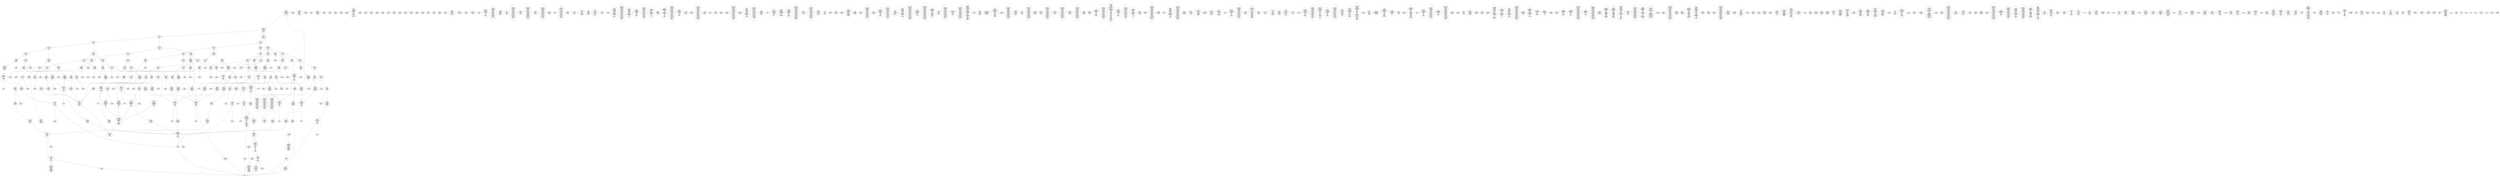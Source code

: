 /* Generated by GvGen v.1.0 (https://www.github.com/stricaud/gvgen) */

digraph G {
compound=true;
   node1 [label="[anywhere]"];
   node2 [label="# 0x0
PUSHX Data
PUSHX Data
MSTORE
PUSHX LogicData
CALLDATASIZE
LT
PUSHX Data
JUMPI
"];
   node3 [label="# 0xd
PUSHX Data
CALLDATALOAD
PUSHX BitData
SHR
PUSHX LogicData
GT
PUSHX Data
JUMPI
"];
   node4 [label="# 0x1e
PUSHX LogicData
GT
PUSHX Data
JUMPI
"];
   node5 [label="# 0x29
PUSHX LogicData
GT
PUSHX Data
JUMPI
"];
   node6 [label="# 0x34
PUSHX LogicData
GT
PUSHX Data
JUMPI
"];
   node7 [label="# 0x3f
PUSHX LogicData
EQ
PUSHX Data
JUMPI
"];
   node8 [label="# 0x4a
PUSHX LogicData
EQ
PUSHX Data
JUMPI
"];
   node9 [label="# 0x55
PUSHX LogicData
EQ
PUSHX Data
JUMPI
"];
   node10 [label="# 0x60
PUSHX Data
REVERT
"];
   node11 [label="# 0x64
JUMPDEST
PUSHX LogicData
EQ
PUSHX Data
JUMPI
"];
   node12 [label="# 0x70
PUSHX LogicData
EQ
PUSHX Data
JUMPI
"];
   node13 [label="# 0x7b
PUSHX Data
REVERT
"];
   node14 [label="# 0x7f
JUMPDEST
PUSHX LogicData
GT
PUSHX Data
JUMPI
"];
   node15 [label="# 0x8b
PUSHX LogicData
EQ
PUSHX Data
JUMPI
"];
   node16 [label="# 0x96
PUSHX LogicData
EQ
PUSHX Data
JUMPI
"];
   node17 [label="# 0xa1
PUSHX LogicData
EQ
PUSHX Data
JUMPI
"];
   node18 [label="# 0xac
PUSHX Data
REVERT
"];
   node19 [label="# 0xb0
JUMPDEST
PUSHX LogicData
EQ
PUSHX Data
JUMPI
"];
   node20 [label="# 0xbc
PUSHX LogicData
EQ
PUSHX Data
JUMPI
"];
   node21 [label="# 0xc7
PUSHX Data
REVERT
"];
   node22 [label="# 0xcb
JUMPDEST
PUSHX LogicData
GT
PUSHX Data
JUMPI
"];
   node23 [label="# 0xd7
PUSHX LogicData
GT
PUSHX Data
JUMPI
"];
   node24 [label="# 0xe2
PUSHX LogicData
EQ
PUSHX Data
JUMPI
"];
   node25 [label="# 0xed
PUSHX LogicData
EQ
PUSHX Data
JUMPI
"];
   node26 [label="# 0xf8
PUSHX LogicData
EQ
PUSHX Data
JUMPI
"];
   node27 [label="# 0x103
PUSHX Data
REVERT
"];
   node28 [label="# 0x107
JUMPDEST
PUSHX LogicData
EQ
PUSHX Data
JUMPI
"];
   node29 [label="# 0x113
PUSHX LogicData
EQ
PUSHX Data
JUMPI
"];
   node30 [label="# 0x11e
PUSHX Data
REVERT
"];
   node31 [label="# 0x122
JUMPDEST
PUSHX LogicData
EQ
PUSHX Data
JUMPI
"];
   node32 [label="# 0x12e
PUSHX LogicData
EQ
PUSHX Data
JUMPI
"];
   node33 [label="# 0x139
PUSHX LogicData
EQ
PUSHX Data
JUMPI
"];
   node34 [label="# 0x144
PUSHX LogicData
EQ
PUSHX Data
JUMPI
"];
   node35 [label="# 0x14f
PUSHX Data
REVERT
"];
   node36 [label="# 0x153
JUMPDEST
PUSHX LogicData
GT
PUSHX Data
JUMPI
"];
   node37 [label="# 0x15f
PUSHX LogicData
GT
PUSHX Data
JUMPI
"];
   node38 [label="# 0x16a
PUSHX LogicData
GT
PUSHX Data
JUMPI
"];
   node39 [label="# 0x175
PUSHX LogicData
EQ
PUSHX Data
JUMPI
"];
   node40 [label="# 0x180
PUSHX LogicData
EQ
PUSHX Data
JUMPI
"];
   node41 [label="# 0x18b
PUSHX LogicData
EQ
PUSHX Data
JUMPI
"];
   node42 [label="# 0x196
PUSHX Data
REVERT
"];
   node43 [label="# 0x19a
JUMPDEST
PUSHX LogicData
EQ
PUSHX Data
JUMPI
"];
   node44 [label="# 0x1a6
PUSHX LogicData
EQ
PUSHX Data
JUMPI
"];
   node45 [label="# 0x1b1
PUSHX Data
REVERT
"];
   node46 [label="# 0x1b5
JUMPDEST
PUSHX LogicData
EQ
PUSHX Data
JUMPI
"];
   node47 [label="# 0x1c1
PUSHX LogicData
EQ
PUSHX Data
JUMPI
"];
   node48 [label="# 0x1cc
PUSHX LogicData
EQ
PUSHX Data
JUMPI
"];
   node49 [label="# 0x1d7
PUSHX LogicData
EQ
PUSHX Data
JUMPI
"];
   node50 [label="# 0x1e2
PUSHX Data
REVERT
"];
   node51 [label="# 0x1e6
JUMPDEST
PUSHX LogicData
GT
PUSHX Data
JUMPI
"];
   node52 [label="# 0x1f2
PUSHX LogicData
GT
PUSHX Data
JUMPI
"];
   node53 [label="# 0x1fd
PUSHX LogicData
EQ
PUSHX Data
JUMPI
"];
   node54 [label="# 0x208
PUSHX LogicData
EQ
PUSHX Data
JUMPI
"];
   node55 [label="# 0x213
PUSHX LogicData
EQ
PUSHX Data
JUMPI
"];
   node56 [label="# 0x21e
PUSHX Data
REVERT
"];
   node57 [label="# 0x222
JUMPDEST
PUSHX LogicData
EQ
PUSHX Data
JUMPI
"];
   node58 [label="# 0x22e
PUSHX LogicData
EQ
PUSHX Data
JUMPI
"];
   node59 [label="# 0x239
PUSHX Data
REVERT
"];
   node60 [label="# 0x23d
JUMPDEST
PUSHX LogicData
EQ
PUSHX Data
JUMPI
"];
   node61 [label="# 0x249
PUSHX LogicData
EQ
PUSHX Data
JUMPI
"];
   node62 [label="# 0x254
PUSHX LogicData
EQ
PUSHX Data
JUMPI
"];
   node63 [label="# 0x25f
PUSHX LogicData
EQ
PUSHX Data
JUMPI
"];
   node64 [label="# 0x26a
JUMPDEST
PUSHX Data
REVERT
"];
   node65 [label="# 0x26f
JUMPDEST
CALLVALUE
ISZERO
PUSHX Data
JUMPI
"];
   node66 [label="# 0x277
PUSHX Data
REVERT
"];
   node67 [label="# 0x27b
JUMPDEST
PUSHX Data
PUSHX Data
CALLDATASIZE
PUSHX Data
PUSHX Data
JUMP
"];
   node68 [label="# 0x28a
JUMPDEST
PUSHX Data
JUMP
"];
   node69 [label="# 0x28f
JUMPDEST
PUSHX MemData
MLOAD
ISZERO
ISZERO
MSTORE
PUSHX ArithData
ADD
"];
   node70 [label="# 0x29b
JUMPDEST
PUSHX MemData
MLOAD
SUB
RETURN
"];
   node71 [label="# 0x2a4
JUMPDEST
CALLVALUE
ISZERO
PUSHX Data
JUMPI
"];
   node72 [label="# 0x2ac
PUSHX Data
REVERT
"];
   node73 [label="# 0x2b0
JUMPDEST
PUSHX Data
PUSHX StorData
SLOAD
JUMP
"];
   node74 [label="# 0x2ba
JUMPDEST
PUSHX MemData
MLOAD
MSTORE
PUSHX ArithData
ADD
PUSHX Data
JUMP
"];
   node75 [label="# 0x2c8
JUMPDEST
CALLVALUE
ISZERO
PUSHX Data
JUMPI
"];
   node76 [label="# 0x2d0
PUSHX Data
REVERT
"];
   node77 [label="# 0x2d4
JUMPDEST
PUSHX Data
PUSHX Data
CALLDATASIZE
PUSHX Data
PUSHX Data
JUMP
"];
   node78 [label="# 0x2e3
JUMPDEST
PUSHX Data
JUMP
"];
   node79 [label="# 0x2e8
JUMPDEST
STOP
"];
   node80 [label="# 0x2ea
JUMPDEST
CALLVALUE
ISZERO
PUSHX Data
JUMPI
"];
   node81 [label="# 0x2f2
PUSHX Data
REVERT
"];
   node82 [label="# 0x2f6
JUMPDEST
PUSHX Data
PUSHX Data
JUMP
"];
   node83 [label="# 0x2ff
JUMPDEST
PUSHX MemData
MLOAD
PUSHX Data
PUSHX Data
JUMP
"];
   node84 [label="# 0x30c
JUMPDEST
CALLVALUE
ISZERO
PUSHX Data
JUMPI
"];
   node85 [label="# 0x314
PUSHX Data
REVERT
"];
   node86 [label="# 0x318
JUMPDEST
PUSHX Data
PUSHX Data
CALLDATASIZE
PUSHX Data
PUSHX Data
JUMP
"];
   node87 [label="# 0x327
JUMPDEST
PUSHX Data
JUMP
"];
   node88 [label="# 0x32c
JUMPDEST
PUSHX MemData
MLOAD
PUSHX ArithData
PUSHX BitData
PUSHX BitData
SHL
SUB
AND
MSTORE
PUSHX ArithData
ADD
PUSHX Data
JUMP
"];
   node89 [label="# 0x344
JUMPDEST
CALLVALUE
ISZERO
PUSHX Data
JUMPI
"];
   node90 [label="# 0x34c
PUSHX Data
REVERT
"];
   node91 [label="# 0x350
JUMPDEST
PUSHX Data
PUSHX Data
CALLDATASIZE
PUSHX Data
PUSHX Data
JUMP
"];
   node92 [label="# 0x35f
JUMPDEST
PUSHX Data
JUMP
"];
   node93 [label="# 0x364
JUMPDEST
CALLVALUE
ISZERO
PUSHX Data
JUMPI
"];
   node94 [label="# 0x36c
PUSHX Data
REVERT
"];
   node95 [label="# 0x370
JUMPDEST
PUSHX Data
PUSHX Data
CALLDATASIZE
PUSHX Data
PUSHX Data
JUMP
"];
   node96 [label="# 0x37f
JUMPDEST
PUSHX Data
JUMP
"];
   node97 [label="# 0x384
JUMPDEST
CALLVALUE
ISZERO
PUSHX Data
JUMPI
"];
   node98 [label="# 0x38c
PUSHX Data
REVERT
"];
   node99 [label="# 0x390
JUMPDEST
PUSHX Data
PUSHX Data
CALLDATASIZE
PUSHX Data
PUSHX Data
JUMP
"];
   node100 [label="# 0x39f
JUMPDEST
PUSHX Data
JUMP
"];
   node101 [label="# 0x3a4
JUMPDEST
CALLVALUE
ISZERO
PUSHX Data
JUMPI
"];
   node102 [label="# 0x3ac
PUSHX Data
REVERT
"];
   node103 [label="# 0x3b0
JUMPDEST
PUSHX Data
PUSHX Data
CALLDATASIZE
PUSHX Data
PUSHX Data
JUMP
"];
   node104 [label="# 0x3bf
JUMPDEST
PUSHX Data
JUMP
"];
   node105 [label="# 0x3c4
JUMPDEST
PUSHX Data
MLOAD
PUSHX ArithData
PUSHX BitData
PUSHX BitData
SHL
SUB
AND
MSTORE
PUSHX ArithData
ADD
MSTORE
ADD
PUSHX Data
JUMP
"];
   node106 [label="# 0x3e3
JUMPDEST
CALLVALUE
ISZERO
PUSHX Data
JUMPI
"];
   node107 [label="# 0x3eb
PUSHX Data
REVERT
"];
   node108 [label="# 0x3ef
JUMPDEST
PUSHX Data
PUSHX Data
JUMP
"];
   node109 [label="# 0x3f8
JUMPDEST
CALLVALUE
ISZERO
PUSHX Data
JUMPI
"];
   node110 [label="# 0x400
PUSHX Data
REVERT
"];
   node111 [label="# 0x404
JUMPDEST
PUSHX Data
PUSHX Data
CALLDATASIZE
PUSHX Data
PUSHX Data
JUMP
"];
   node112 [label="# 0x413
JUMPDEST
PUSHX Data
JUMP
"];
   node113 [label="# 0x418
JUMPDEST
CALLVALUE
ISZERO
PUSHX Data
JUMPI
"];
   node114 [label="# 0x420
PUSHX Data
REVERT
"];
   node115 [label="# 0x424
JUMPDEST
PUSHX Data
PUSHX Data
CALLDATASIZE
PUSHX Data
PUSHX Data
JUMP
"];
   node116 [label="# 0x433
JUMPDEST
PUSHX Data
JUMP
"];
   node117 [label="# 0x438
JUMPDEST
CALLVALUE
ISZERO
PUSHX Data
JUMPI
"];
   node118 [label="# 0x440
PUSHX Data
REVERT
"];
   node119 [label="# 0x444
JUMPDEST
PUSHX Data
PUSHX Data
CALLDATASIZE
PUSHX Data
PUSHX Data
JUMP
"];
   node120 [label="# 0x453
JUMPDEST
PUSHX Data
JUMP
"];
   node121 [label="# 0x458
JUMPDEST
CALLVALUE
ISZERO
PUSHX Data
JUMPI
"];
   node122 [label="# 0x460
PUSHX Data
REVERT
"];
   node123 [label="# 0x464
JUMPDEST
PUSHX Data
PUSHX Data
CALLDATASIZE
PUSHX Data
PUSHX Data
JUMP
"];
   node124 [label="# 0x473
JUMPDEST
PUSHX Data
JUMP
"];
   node125 [label="# 0x478
JUMPDEST
CALLVALUE
ISZERO
PUSHX Data
JUMPI
"];
   node126 [label="# 0x480
PUSHX Data
REVERT
"];
   node127 [label="# 0x484
JUMPDEST
PUSHX StorData
SLOAD
PUSHX Data
PUSHX ArithData
PUSHX BitData
PUSHX BitData
SHL
SUB
AND
JUMP
"];
   node128 [label="# 0x498
JUMPDEST
CALLVALUE
ISZERO
PUSHX Data
JUMPI
"];
   node129 [label="# 0x4a0
PUSHX Data
REVERT
"];
   node130 [label="# 0x4a4
JUMPDEST
PUSHX StorData
SLOAD
PUSHX Data
PUSHX ArithData
PUSHX BitData
PUSHX BitData
SHL
SUB
AND
JUMP
"];
   node131 [label="# 0x4b8
JUMPDEST
CALLVALUE
ISZERO
PUSHX Data
JUMPI
"];
   node132 [label="# 0x4c0
PUSHX Data
REVERT
"];
   node133 [label="# 0x4c4
JUMPDEST
PUSHX Data
PUSHX Data
CALLDATASIZE
PUSHX Data
PUSHX Data
JUMP
"];
   node134 [label="# 0x4d3
JUMPDEST
PUSHX Data
JUMP
"];
   node135 [label="# 0x4d8
JUMPDEST
CALLVALUE
ISZERO
PUSHX Data
JUMPI
"];
   node136 [label="# 0x4e0
PUSHX Data
REVERT
"];
   node137 [label="# 0x4e4
JUMPDEST
PUSHX Data
PUSHX Data
CALLDATASIZE
PUSHX Data
PUSHX Data
JUMP
"];
   node138 [label="# 0x4f3
JUMPDEST
PUSHX Data
JUMP
"];
   node139 [label="# 0x4f8
JUMPDEST
PUSHX Data
PUSHX Data
CALLDATASIZE
PUSHX Data
PUSHX Data
JUMP
"];
   node140 [label="# 0x506
JUMPDEST
PUSHX Data
JUMP
"];
   node141 [label="# 0x50b
JUMPDEST
CALLVALUE
ISZERO
PUSHX Data
JUMPI
"];
   node142 [label="# 0x513
PUSHX Data
REVERT
"];
   node143 [label="# 0x517
JUMPDEST
PUSHX Data
PUSHX Data
JUMP
"];
   node144 [label="# 0x520
JUMPDEST
CALLVALUE
ISZERO
PUSHX Data
JUMPI
"];
   node145 [label="# 0x528
PUSHX Data
REVERT
"];
   node146 [label="# 0x52c
JUMPDEST
PUSHX Data
PUSHX Data
JUMP
"];
   node147 [label="# 0x53b
JUMPDEST
CALLVALUE
ISZERO
PUSHX Data
JUMPI
"];
   node148 [label="# 0x543
PUSHX Data
REVERT
"];
   node149 [label="# 0x547
JUMPDEST
PUSHX StorData
SLOAD
PUSHX ArithData
PUSHX BitData
PUSHX BitData
SHL
SUB
AND
PUSHX Data
JUMP
"];
   node150 [label="# 0x559
JUMPDEST
CALLVALUE
ISZERO
PUSHX Data
JUMPI
"];
   node151 [label="# 0x561
PUSHX Data
REVERT
"];
   node152 [label="# 0x565
JUMPDEST
PUSHX Data
PUSHX Data
JUMP
"];
   node153 [label="# 0x56e
JUMPDEST
CALLVALUE
ISZERO
PUSHX Data
JUMPI
"];
   node154 [label="# 0x576
PUSHX Data
REVERT
"];
   node155 [label="# 0x57a
JUMPDEST
PUSHX Data
PUSHX StorData
SLOAD
JUMP
"];
   node156 [label="# 0x584
JUMPDEST
CALLVALUE
ISZERO
PUSHX Data
JUMPI
"];
   node157 [label="# 0x58c
PUSHX Data
REVERT
"];
   node158 [label="# 0x590
JUMPDEST
PUSHX Data
PUSHX Data
CALLDATASIZE
PUSHX Data
PUSHX Data
JUMP
"];
   node159 [label="# 0x59f
JUMPDEST
PUSHX Data
JUMP
"];
   node160 [label="# 0x5a4
JUMPDEST
CALLVALUE
ISZERO
PUSHX Data
JUMPI
"];
   node161 [label="# 0x5ac
PUSHX Data
REVERT
"];
   node162 [label="# 0x5b0
JUMPDEST
PUSHX Data
PUSHX Data
CALLDATASIZE
PUSHX Data
PUSHX Data
JUMP
"];
   node163 [label="# 0x5bf
JUMPDEST
PUSHX Data
JUMP
"];
   node164 [label="# 0x5c4
JUMPDEST
CALLVALUE
ISZERO
PUSHX Data
JUMPI
"];
   node165 [label="# 0x5cc
PUSHX Data
REVERT
"];
   node166 [label="# 0x5d0
JUMPDEST
PUSHX StorData
SLOAD
PUSHX Data
PUSHX ArithData
PUSHX BitData
PUSHX BitData
SHL
SUB
AND
JUMP
"];
   node167 [label="# 0x5e4
JUMPDEST
CALLVALUE
ISZERO
PUSHX Data
JUMPI
"];
   node168 [label="# 0x5ec
PUSHX Data
REVERT
"];
   node169 [label="# 0x5f0
JUMPDEST
PUSHX Data
PUSHX Data
CALLDATASIZE
PUSHX Data
PUSHX Data
JUMP
"];
   node170 [label="# 0x5ff
JUMPDEST
PUSHX Data
JUMP
"];
   node171 [label="# 0x604
JUMPDEST
CALLVALUE
ISZERO
PUSHX Data
JUMPI
"];
   node172 [label="# 0x60c
PUSHX Data
REVERT
"];
   node173 [label="# 0x610
JUMPDEST
PUSHX Data
PUSHX Data
CALLDATASIZE
PUSHX Data
PUSHX Data
JUMP
"];
   node174 [label="# 0x61f
JUMPDEST
PUSHX Data
JUMP
"];
   node175 [label="# 0x624
JUMPDEST
CALLVALUE
ISZERO
PUSHX Data
JUMPI
"];
   node176 [label="# 0x62c
PUSHX Data
REVERT
"];
   node177 [label="# 0x630
JUMPDEST
PUSHX Data
PUSHX Data
CALLDATASIZE
PUSHX Data
PUSHX Data
JUMP
"];
   node178 [label="# 0x63f
JUMPDEST
PUSHX Data
JUMP
"];
   node179 [label="# 0x644
JUMPDEST
CALLVALUE
ISZERO
PUSHX Data
JUMPI
"];
   node180 [label="# 0x64c
PUSHX Data
REVERT
"];
   node181 [label="# 0x650
JUMPDEST
PUSHX Data
PUSHX StorData
SLOAD
JUMP
"];
   node182 [label="# 0x65a
JUMPDEST
CALLVALUE
ISZERO
PUSHX Data
JUMPI
"];
   node183 [label="# 0x662
PUSHX Data
REVERT
"];
   node184 [label="# 0x666
JUMPDEST
PUSHX Data
PUSHX Data
JUMP
"];
   node185 [label="# 0x66f
JUMPDEST
CALLVALUE
ISZERO
PUSHX Data
JUMPI
"];
   node186 [label="# 0x677
PUSHX Data
REVERT
"];
   node187 [label="# 0x67b
JUMPDEST
PUSHX Data
PUSHX Data
CALLDATASIZE
PUSHX Data
PUSHX Data
JUMP
"];
   node188 [label="# 0x68a
JUMPDEST
PUSHX Data
JUMP
"];
   node189 [label="# 0x68f
JUMPDEST
CALLVALUE
ISZERO
PUSHX Data
JUMPI
"];
   node190 [label="# 0x697
PUSHX Data
REVERT
"];
   node191 [label="# 0x69b
JUMPDEST
PUSHX Data
PUSHX StorData
SLOAD
JUMP
"];
   node192 [label="# 0x6a5
JUMPDEST
CALLVALUE
ISZERO
PUSHX Data
JUMPI
"];
   node193 [label="# 0x6ad
PUSHX Data
REVERT
"];
   node194 [label="# 0x6b1
JUMPDEST
PUSHX Data
PUSHX Data
CALLDATASIZE
PUSHX Data
PUSHX Data
JUMP
"];
   node195 [label="# 0x6c0
JUMPDEST
PUSHX Data
JUMP
"];
   node196 [label="# 0x6c5
JUMPDEST
CALLVALUE
ISZERO
PUSHX Data
JUMPI
"];
   node197 [label="# 0x6cd
PUSHX Data
REVERT
"];
   node198 [label="# 0x6d1
JUMPDEST
PUSHX Data
PUSHX Data
CALLDATASIZE
PUSHX Data
PUSHX Data
JUMP
"];
   node199 [label="# 0x6e0
JUMPDEST
PUSHX Data
JUMP
"];
   node200 [label="# 0x6e5
JUMPDEST
CALLVALUE
ISZERO
PUSHX Data
JUMPI
"];
   node201 [label="# 0x6ed
PUSHX Data
REVERT
"];
   node202 [label="# 0x6f1
JUMPDEST
PUSHX Data
PUSHX Data
CALLDATASIZE
PUSHX Data
PUSHX Data
JUMP
"];
   node203 [label="# 0x700
JUMPDEST
PUSHX Data
JUMP
"];
   node204 [label="# 0x705
JUMPDEST
PUSHX Data
PUSHX BitData
AND
PUSHX LogicData
EQ
PUSHX Data
JUMPI
"];
   node205 [label="# 0x752
PUSHX BitData
AND
PUSHX LogicData
EQ
"];
   node206 [label="# 0x798
JUMPDEST
PUSHX Data
JUMPI
"];
   node207 [label="# 0x79e
PUSHX LogicData
PUSHX BitData
AND
EQ
"];
   node208 [label="# 0x7e4
JUMPDEST
JUMP
"];
   node209 [label="# 0x7ea
JUMPDEST
PUSHX StorData
SLOAD
PUSHX ArithData
PUSHX BitData
PUSHX BitData
SHL
SUB
AND
CALLER
EQ
PUSHX Data
JUMPI
"];
   node210 [label="# 0x7fd
PUSHX MemData
MLOAD
PUSHX BitData
PUSHX BitData
SHL
MSTORE
PUSHX Data
PUSHX ArithData
ADD
MSTORE
PUSHX ArithData
ADD
MSTORE
PUSHX Data
PUSHX ArithData
ADD
MSTORE
PUSHX ArithData
ADD
"];
   node211 [label="# 0x840
JUMPDEST
PUSHX MemData
MLOAD
SUB
REVERT
"];
   node212 [label="# 0x849
JUMPDEST
PUSHX StorData
SLOAD
PUSHX StorData
SLOAD
PUSHX Data
PUSHX Data
JUMP
"];
   node213 [label="# 0x85a
JUMPDEST
GT
ISZERO
PUSHX Data
JUMPI
"];
   node214 [label="# 0x861
PUSHX MemData
MLOAD
PUSHX BitData
PUSHX BitData
SHL
MSTORE
PUSHX Data
PUSHX ArithData
ADD
MSTORE
PUSHX Data
PUSHX ArithData
ADD
MSTORE
PUSHX Data
PUSHX ArithData
ADD
MSTORE
PUSHX ArithData
ADD
PUSHX Data
JUMP
"];
   node215 [label="# 0x8a8
JUMPDEST
PUSHX StorData
SLOAD
LT
PUSHX Data
JUMPI
"];
   node216 [label="# 0x8b2
PUSHX MemData
MLOAD
PUSHX BitData
PUSHX BitData
SHL
MSTORE
PUSHX Data
PUSHX ArithData
ADD
MSTORE
PUSHX Data
PUSHX ArithData
ADD
MSTORE
PUSHX Data
PUSHX ArithData
ADD
MSTORE
PUSHX ArithData
ADD
PUSHX Data
JUMP
"];
   node217 [label="# 0x8f9
JUMPDEST
PUSHX LogicData
GT
PUSHX Data
JUMPI
"];
   node218 [label="# 0x902
PUSHX MemData
MLOAD
PUSHX BitData
PUSHX BitData
SHL
MSTORE
PUSHX Data
PUSHX ArithData
ADD
MSTORE
PUSHX ArithData
ADD
MSTORE
PUSHX Data
PUSHX ArithData
ADD
MSTORE
PUSHX ArithData
ADD
PUSHX Data
JUMP
"];
   node219 [label="# 0x949
JUMPDEST
PUSHX Data
PUSHX Data
JUMP
"];
   node220 [label="# 0x953
JUMPDEST
JUMP
"];
   node221 [label="# 0x957
JUMPDEST
PUSHX Data
PUSHX StorData
SLOAD
PUSHX Data
PUSHX Data
JUMP
"];
   node222 [label="# 0x966
JUMPDEST
PUSHX ArithData
ADD
PUSHX ArithData
DIV
MUL
PUSHX ArithData
ADD
PUSHX MemData
MLOAD
ADD
PUSHX Data
MSTORE
MSTORE
PUSHX ArithData
ADD
SLOAD
PUSHX Data
PUSHX Data
JUMP
"];
   node223 [label="# 0x992
JUMPDEST
ISZERO
PUSHX Data
JUMPI
"];
   node224 [label="# 0x999
PUSHX LogicData
LT
PUSHX Data
JUMPI
"];
   node225 [label="# 0x9a1
PUSHX ArithData
SLOAD
DIV
MUL
MSTORE
PUSHX ArithData
ADD
PUSHX Data
JUMP
"];
   node226 [label="# 0x9b4
JUMPDEST
ADD
PUSHX Data
MSTORE
PUSHX Data
PUSHX Data
SHA3
"];
   node227 [label="# 0x9c2
JUMPDEST
SLOAD
MSTORE
PUSHX ArithData
ADD
PUSHX ArithData
ADD
GT
PUSHX Data
JUMPI
"];
   node228 [label="# 0x9d6
SUB
PUSHX BitData
AND
ADD
"];
   node229 [label="# 0x9df
JUMPDEST
JUMP
"];
   node230 [label="# 0x9e9
JUMPDEST
PUSHX Data
MSTORE
PUSHX Data
PUSHX Data
MSTORE
PUSHX Data
SHA3
SLOAD
PUSHX ArithData
PUSHX BitData
PUSHX BitData
SHL
SUB
AND
PUSHX Data
JUMPI
"];
   node231 [label="# 0xa06
PUSHX MemData
MLOAD
PUSHX BitData
PUSHX BitData
SHL
MSTORE
PUSHX Data
PUSHX ArithData
ADD
MSTORE
PUSHX Data
PUSHX ArithData
ADD
MSTORE
PUSHX Data
PUSHX ArithData
ADD
MSTORE
PUSHX Data
PUSHX ArithData
ADD
MSTORE
PUSHX ArithData
ADD
PUSHX Data
JUMP
"];
   node232 [label="# 0xa73
JUMPDEST
PUSHX Data
MSTORE
PUSHX Data
PUSHX Data
MSTORE
PUSHX Data
SHA3
SLOAD
PUSHX ArithData
PUSHX BitData
PUSHX BitData
SHL
SUB
AND
JUMP
"];
   node233 [label="# 0xa8f
JUMPDEST
PUSHX StorData
SLOAD
PUSHX ArithData
PUSHX BitData
PUSHX BitData
SHL
SUB
AND
CALLER
EQ
PUSHX Data
JUMPI
"];
   node234 [label="# 0xaa2
PUSHX MemData
MLOAD
PUSHX BitData
PUSHX BitData
SHL
MSTORE
PUSHX Data
PUSHX ArithData
ADD
MSTORE
PUSHX ArithData
ADD
MSTORE
PUSHX Data
PUSHX ArithData
ADD
MSTORE
PUSHX ArithData
ADD
PUSHX Data
JUMP
"];
   node235 [label="# 0xae9
JUMPDEST
PUSHX StorData
SLOAD
PUSHX BitData
NOT
AND
PUSHX ArithData
PUSHX BitData
PUSHX BitData
SHL
SUB
AND
OR
SSTORE
JUMP
"];
   node236 [label="# 0xb18
JUMPDEST
PUSHX Data
PUSHX Data
PUSHX Data
JUMP
"];
   node237 [label="# 0xb23
JUMPDEST
PUSHX ArithData
PUSHX BitData
PUSHX BitData
SHL
SUB
AND
PUSHX ArithData
PUSHX BitData
PUSHX BitData
SHL
SUB
AND
EQ
ISZERO
PUSHX Data
JUMPI
"];
   node238 [label="# 0xb40
PUSHX MemData
MLOAD
PUSHX BitData
PUSHX BitData
SHL
MSTORE
PUSHX Data
PUSHX ArithData
ADD
MSTORE
PUSHX Data
PUSHX ArithData
ADD
MSTORE
PUSHX Data
PUSHX ArithData
ADD
MSTORE
PUSHX Data
PUSHX ArithData
ADD
MSTORE
PUSHX ArithData
ADD
PUSHX Data
JUMP
"];
   node239 [label="# 0xbad
JUMPDEST
CALLER
PUSHX ArithData
PUSHX BitData
PUSHX BitData
SHL
SUB
AND
EQ
PUSHX Data
JUMPI
"];
   node240 [label="# 0xbbf
PUSHX Data
CALLER
PUSHX Data
JUMP
"];
   node241 [label="# 0xbc9
JUMPDEST
PUSHX Data
JUMPI
"];
   node242 [label="# 0xbce
PUSHX MemData
MLOAD
PUSHX BitData
PUSHX BitData
SHL
MSTORE
PUSHX Data
PUSHX ArithData
ADD
MSTORE
PUSHX Data
PUSHX ArithData
ADD
MSTORE
PUSHX Data
PUSHX ArithData
ADD
MSTORE
PUSHX Data
PUSHX ArithData
ADD
MSTORE
PUSHX ArithData
ADD
PUSHX Data
JUMP
"];
   node243 [label="# 0xc3b
JUMPDEST
PUSHX Data
PUSHX Data
JUMP
"];
   node244 [label="# 0xc45
JUMPDEST
JUMP
"];
   node245 [label="# 0xc4a
JUMPDEST
PUSHX Data
CALLER
"];
   node246 [label="# 0xc4f
JUMPDEST
PUSHX Data
JUMP
"];
   node247 [label="# 0xc55
JUMPDEST
PUSHX Data
JUMPI
"];
   node248 [label="# 0xc5a
PUSHX MemData
MLOAD
PUSHX BitData
PUSHX BitData
SHL
MSTORE
PUSHX Data
PUSHX ArithData
ADD
MSTORE
PUSHX Data
PUSHX ArithData
ADD
MSTORE
PUSHX Data
PUSHX ArithData
ADD
MSTORE
PUSHX Data
PUSHX ArithData
ADD
MSTORE
PUSHX ArithData
ADD
PUSHX Data
JUMP
"];
   node249 [label="# 0xcc7
JUMPDEST
PUSHX Data
PUSHX Data
JUMP
"];
   node250 [label="# 0xcd2
JUMPDEST
PUSHX Data
MSTORE
PUSHX Data
PUSHX Data
MSTORE
PUSHX Data
SHA3
SLOAD
PUSHX ArithData
PUSHX BitData
PUSHX BitData
SHL
SUB
AND
PUSHX Data
JUMPI
"];
   node251 [label="# 0xcf1
PUSHX MemData
MLOAD
PUSHX BitData
PUSHX BitData
SHL
MSTORE
PUSHX Data
PUSHX ArithData
ADD
MSTORE
PUSHX Data
PUSHX ArithData
ADD
MSTORE
PUSHX Data
PUSHX ArithData
ADD
MSTORE
PUSHX ArithData
ADD
PUSHX Data
JUMP
"];
   node252 [label="# 0xd38
JUMPDEST
ADDRESS
PUSHX StorData
SLOAD
PUSHX Data
PUSHX Data
JUMP
"];
   node253 [label="# 0xd47
JUMPDEST
JUMP
"];
   node254 [label="# 0xd52
JUMPDEST
PUSHX StorData
SLOAD
PUSHX ArithData
PUSHX BitData
PUSHX BitData
SHL
SUB
AND
CALLER
EQ
PUSHX Data
JUMPI
"];
   node255 [label="# 0xd65
PUSHX MemData
MLOAD
PUSHX BitData
PUSHX BitData
SHL
MSTORE
PUSHX Data
PUSHX ArithData
ADD
MSTORE
PUSHX ArithData
ADD
MSTORE
PUSHX Data
PUSHX ArithData
ADD
MSTORE
PUSHX ArithData
ADD
PUSHX Data
JUMP
"];
   node256 [label="# 0xdac
JUMPDEST
SELFBALANCE
PUSHX Data
JUMPI
"];
   node257 [label="# 0xdb2
PUSHX MemData
MLOAD
PUSHX BitData
PUSHX BitData
SHL
MSTORE
PUSHX Data
PUSHX ArithData
ADD
MSTORE
PUSHX Data
PUSHX ArithData
ADD
MSTORE
PUSHX Data
PUSHX ArithData
ADD
MSTORE
PUSHX ArithData
ADD
PUSHX Data
JUMP
"];
   node258 [label="# 0xdf9
JUMPDEST
PUSHX Data
PUSHX Data
PUSHX Data
SELFBALANCE
PUSHX Data
JUMP
"];
   node259 [label="# 0xe07
JUMPDEST
PUSHX StorData
SLOAD
PUSHX ArithData
PUSHX BitData
PUSHX BitData
SHL
SUB
AND
PUSHX Data
JUMP
"];
   node260 [label="# 0xe19
JUMPDEST
PUSHX StorData
SLOAD
PUSHX Data
PUSHX ArithData
PUSHX BitData
PUSHX BitData
SHL
SUB
AND
SELFBALANCE
PUSHX Data
JUMP
"];
   node261 [label="# 0xe2f
JUMPDEST
JUMP
"];
   node262 [label="# 0xe31
JUMPDEST
PUSHX StorData
SLOAD
PUSHX Data
PUSHX ArithData
PUSHX BitData
PUSHX BitData
SHL
SUB
AND
CALLER
EQ
PUSHX Data
JUMPI
"];
   node263 [label="# 0xe47
PUSHX MemData
MLOAD
PUSHX BitData
PUSHX BitData
SHL
MSTORE
PUSHX Data
PUSHX ArithData
ADD
MSTORE
PUSHX Data
PUSHX ArithData
ADD
MSTORE
PUSHX Data
PUSHX ArithData
ADD
MSTORE
PUSHX Data
PUSHX ArithData
ADD
MSTORE
PUSHX ArithData
ADD
PUSHX Data
JUMP
"];
   node264 [label="# 0xeb4
JUMPDEST
PUSHX LogicData
LT
PUSHX Data
JUMPI
"];
   node265 [label="# 0xebd
PUSHX MemData
MLOAD
PUSHX BitData
PUSHX BitData
SHL
MSTORE
PUSHX Data
PUSHX ArithData
ADD
MSTORE
PUSHX Data
PUSHX ArithData
ADD
MSTORE
PUSHX Data
PUSHX ArithData
ADD
MSTORE
PUSHX ArithData
ADD
PUSHX Data
JUMP
"];
   node266 [label="# 0xf04
JUMPDEST
PUSHX StorData
SLOAD
PUSHX StorData
SLOAD
PUSHX Data
PUSHX Data
JUMP
"];
   node267 [label="# 0xf15
JUMPDEST
GT
ISZERO
PUSHX Data
JUMPI
"];
   node268 [label="# 0xf1c
PUSHX Data
PUSHX Data
JUMP
"];
   node269 [label="# 0xf23
JUMPDEST
PUSHX Data
PUSHX Data
JUMP
"];
   node270 [label="# 0xf2d
JUMPDEST
PUSHX Data
JUMP
"];
   node271 [label="# 0xf36
JUMPDEST
PUSHX Data
PUSHX MemData
MLOAD
PUSHX ArithData
ADD
PUSHX Data
MSTORE
PUSHX Data
MSTORE
PUSHX Data
JUMP
"];
   node272 [label="# 0xf51
JUMPDEST
PUSHX Data
CALLER
PUSHX Data
JUMP
"];
   node273 [label="# 0xf5a
JUMPDEST
PUSHX Data
JUMPI
"];
   node274 [label="# 0xf5f
PUSHX MemData
MLOAD
PUSHX BitData
PUSHX BitData
SHL
MSTORE
PUSHX Data
PUSHX ArithData
ADD
MSTORE
PUSHX ArithData
ADD
MSTORE
PUSHX Data
PUSHX ArithData
ADD
MSTORE
PUSHX ArithData
ADD
PUSHX Data
JUMP
"];
   node275 [label="# 0xfa6
JUMPDEST
PUSHX Data
PUSHX Data
JUMP
"];
   node276 [label="# 0xfaf
JUMPDEST
JUMP
"];
   node277 [label="# 0xfb2
JUMPDEST
PUSHX StorData
SLOAD
PUSHX ArithData
PUSHX BitData
PUSHX BitData
SHL
SUB
AND
CALLER
EQ
PUSHX Data
JUMPI
"];
   node278 [label="# 0xfc5
PUSHX MemData
MLOAD
PUSHX BitData
PUSHX BitData
SHL
MSTORE
PUSHX Data
PUSHX ArithData
ADD
MSTORE
PUSHX ArithData
ADD
MSTORE
PUSHX Data
PUSHX ArithData
ADD
MSTORE
PUSHX ArithData
ADD
PUSHX Data
JUMP
"];
   node279 [label="# 0x100c
JUMPDEST
MLOAD
PUSHX Data
PUSHX Data
PUSHX ArithData
ADD
PUSHX Data
JUMP
"];
   node280 [label="# 0x101f
JUMPDEST
PUSHX Data
MSTORE
PUSHX Data
PUSHX Data
MSTORE
PUSHX Data
SHA3
SLOAD
PUSHX ArithData
PUSHX BitData
PUSHX BitData
SHL
SUB
AND
PUSHX Data
JUMPI
"];
   node281 [label="# 0x103d
PUSHX MemData
MLOAD
PUSHX BitData
PUSHX BitData
SHL
MSTORE
PUSHX Data
PUSHX ArithData
ADD
MSTORE
PUSHX Data
PUSHX ArithData
ADD
MSTORE
PUSHX Data
PUSHX ArithData
ADD
MSTORE
PUSHX Data
PUSHX ArithData
ADD
MSTORE
PUSHX ArithData
ADD
PUSHX Data
JUMP
"];
   node282 [label="# 0x10aa
JUMPDEST
PUSHX Data
PUSHX ArithData
PUSHX BitData
PUSHX BitData
SHL
SUB
AND
PUSHX Data
JUMPI
"];
   node283 [label="# 0x10bb
PUSHX MemData
MLOAD
PUSHX BitData
PUSHX BitData
SHL
MSTORE
PUSHX Data
PUSHX ArithData
ADD
MSTORE
PUSHX Data
PUSHX ArithData
ADD
MSTORE
PUSHX Data
PUSHX ArithData
ADD
MSTORE
PUSHX Data
PUSHX ArithData
ADD
MSTORE
PUSHX ArithData
ADD
PUSHX Data
JUMP
"];
   node284 [label="# 0x1128
JUMPDEST
PUSHX ArithData
PUSHX BitData
PUSHX BitData
SHL
SUB
AND
PUSHX Data
MSTORE
PUSHX Data
PUSHX Data
MSTORE
PUSHX Data
SHA3
SLOAD
JUMP
"];
   node285 [label="# 0x1144
JUMPDEST
CALLER
ORIGIN
EQ
PUSHX Data
JUMPI
"];
   node286 [label="# 0x114c
PUSHX MemData
MLOAD
PUSHX BitData
PUSHX BitData
SHL
MSTORE
PUSHX Data
PUSHX ArithData
ADD
MSTORE
PUSHX Data
PUSHX ArithData
ADD
MSTORE
PUSHX Data
PUSHX ArithData
ADD
MSTORE
PUSHX ArithData
ADD
PUSHX Data
JUMP
"];
   node287 [label="# 0x1193
JUMPDEST
PUSHX LogicData
PUSHX StorData
SLOAD
EQ
ISZERO
PUSHX Data
JUMPI
"];
   node288 [label="# 0x119f
PUSHX MemData
MLOAD
PUSHX BitData
PUSHX BitData
SHL
MSTORE
PUSHX Data
PUSHX ArithData
ADD
MSTORE
PUSHX Data
PUSHX ArithData
ADD
MSTORE
PUSHX Data
PUSHX ArithData
ADD
MSTORE
PUSHX ArithData
ADD
PUSHX Data
JUMP
"];
   node289 [label="# 0x11e6
JUMPDEST
PUSHX Data
PUSHX Data
SSTORE
PUSHX StorData
SLOAD
PUSHX MemData
MLOAD
PUSHX Data
MSTORE
MLOAD
PUSHX ArithData
PUSHX BitData
PUSHX BitData
SHL
SUB
AND
PUSHX Data
PUSHX ArithData
ADD
PUSHX Data
SUB
ADD
EXTCODESIZE
ISZERO
ISZERO
PUSHX Data
JUMPI
"];
   node290 [label="# 0x1245
PUSHX Data
REVERT
"];
   node291 [label="# 0x1249
JUMPDEST
GAS
STATICCALL
ISZERO
ISZERO
PUSHX Data
JUMPI
"];
   node292 [label="# 0x1254
RETURNDATASIZE
PUSHX Data
RETURNDATACOPY
RETURNDATASIZE
PUSHX Data
REVERT
"];
   node293 [label="# 0x125d
JUMPDEST
PUSHX MemData
MLOAD
RETURNDATASIZE
PUSHX BitData
NOT
PUSHX ArithData
ADD
AND
ADD
PUSHX Data
MSTORE
ADD
PUSHX Data
PUSHX Data
JUMP
"];
   node294 [label="# 0x1281
JUMPDEST
PUSHX Data
JUMPI
"];
   node295 [label="# 0x1286
PUSHX MemData
MLOAD
PUSHX BitData
PUSHX BitData
SHL
MSTORE
PUSHX Data
PUSHX ArithData
ADD
MSTORE
PUSHX Data
PUSHX ArithData
ADD
MSTORE
PUSHX Data
PUSHX ArithData
ADD
MSTORE
PUSHX ArithData
ADD
PUSHX Data
JUMP
"];
   node296 [label="# 0x12cd
JUMPDEST
PUSHX StorData
SLOAD
PUSHX StorData
SLOAD
PUSHX Data
PUSHX Data
JUMP
"];
   node297 [label="# 0x12de
JUMPDEST
GT
ISZERO
PUSHX Data
JUMPI
"];
   node298 [label="# 0x12e5
PUSHX MemData
MLOAD
PUSHX BitData
PUSHX BitData
SHL
MSTORE
PUSHX Data
PUSHX ArithData
ADD
MSTORE
PUSHX Data
PUSHX ArithData
ADD
MSTORE
PUSHX Data
PUSHX ArithData
ADD
MSTORE
PUSHX ArithData
ADD
PUSHX Data
JUMP
"];
   node299 [label="# 0x132c
JUMPDEST
PUSHX Data
PUSHX Data
PUSHX Data
JUMP
"];
   node300 [label="# 0x133d
JUMPDEST
CALLVALUE
EQ
PUSHX Data
JUMPI
"];
   node301 [label="# 0x1344
PUSHX MemData
MLOAD
PUSHX BitData
PUSHX BitData
SHL
MSTORE
PUSHX Data
PUSHX ArithData
ADD
MSTORE
PUSHX Data
PUSHX ArithData
ADD
MSTORE
PUSHX Data
PUSHX ArithData
ADD
MSTORE
PUSHX ArithData
ADD
PUSHX Data
JUMP
"];
   node302 [label="# 0x138b
JUMPDEST
PUSHX LogicData
GT
PUSHX Data
JUMPI
"];
   node303 [label="# 0x1394
PUSHX MemData
MLOAD
PUSHX BitData
PUSHX BitData
SHL
MSTORE
PUSHX Data
PUSHX ArithData
ADD
MSTORE
PUSHX Data
PUSHX ArithData
ADD
MSTORE
PUSHX Data
PUSHX ArithData
ADD
MSTORE
PUSHX ArithData
ADD
PUSHX Data
JUMP
"];
   node304 [label="# 0x13db
JUMPDEST
PUSHX LogicData
LT
PUSHX Data
JUMPI
"];
   node305 [label="# 0x13e4
PUSHX MemData
MLOAD
PUSHX BitData
PUSHX BitData
SHL
MSTORE
PUSHX Data
PUSHX ArithData
ADD
MSTORE
PUSHX Data
PUSHX ArithData
ADD
MSTORE
PUSHX Data
PUSHX ArithData
ADD
MSTORE
PUSHX ArithData
ADD
PUSHX Data
JUMP
"];
   node306 [label="# 0x142b
JUMPDEST
PUSHX Data
CALLER
PUSHX Data
JUMP
"];
   node307 [label="# 0x1435
JUMPDEST
PUSHX Data
PUSHX Data
SSTORE
JUMP
"];
   node308 [label="# 0x143d
JUMPDEST
PUSHX StorData
SLOAD
PUSHX ArithData
PUSHX BitData
PUSHX BitData
SHL
SUB
AND
CALLER
EQ
PUSHX Data
JUMPI
"];
   node309 [label="# 0x1450
PUSHX MemData
MLOAD
PUSHX BitData
PUSHX BitData
SHL
MSTORE
PUSHX Data
PUSHX ArithData
ADD
MSTORE
PUSHX ArithData
ADD
MSTORE
PUSHX Data
PUSHX ArithData
ADD
MSTORE
PUSHX ArithData
ADD
PUSHX Data
JUMP
"];
   node310 [label="# 0x1497
JUMPDEST
PUSHX Data
PUSHX Data
PUSHX Data
JUMP
"];
   node311 [label="# 0x14a1
JUMPDEST
PUSHX Data
PUSHX StorData
SLOAD
PUSHX Data
PUSHX Data
JUMP
"];
   node312 [label="# 0x14b0
JUMPDEST
PUSHX ArithData
PUSHX BitData
PUSHX BitData
SHL
SUB
AND
CALLER
EQ
ISZERO
PUSHX Data
JUMPI
"];
   node313 [label="# 0x14c2
PUSHX MemData
MLOAD
PUSHX BitData
PUSHX BitData
SHL
MSTORE
PUSHX Data
PUSHX ArithData
ADD
MSTORE
PUSHX Data
PUSHX ArithData
ADD
MSTORE
PUSHX Data
PUSHX ArithData
ADD
MSTORE
PUSHX ArithData
ADD
PUSHX Data
JUMP
"];
   node314 [label="# 0x1509
JUMPDEST
CALLER
PUSHX Data
MSTORE
PUSHX Data
PUSHX ArithData
MSTORE
PUSHX MemData
SHA3
PUSHX ArithData
PUSHX BitData
PUSHX BitData
SHL
SUB
AND
MSTORE
MSTORE
SHA3
SLOAD
PUSHX BitData
AND
ISZERO
ISZERO
OR
SSTORE
MLOAD
MSTORE
PUSHX Data
ADD
PUSHX MemData
MLOAD
SUB
LOGX
JUMP
"];
   node315 [label="# 0x1593
JUMPDEST
PUSHX StorData
SLOAD
PUSHX ArithData
PUSHX BitData
PUSHX BitData
SHL
SUB
AND
CALLER
EQ
PUSHX Data
JUMPI
"];
   node316 [label="# 0x15a6
PUSHX MemData
MLOAD
PUSHX BitData
PUSHX BitData
SHL
MSTORE
PUSHX Data
PUSHX ArithData
ADD
MSTORE
PUSHX ArithData
ADD
MSTORE
PUSHX Data
PUSHX ArithData
ADD
MSTORE
PUSHX ArithData
ADD
PUSHX Data
JUMP
"];
   node317 [label="# 0x15ed
JUMPDEST
PUSHX StorData
SLOAD
PUSHX BitData
NOT
AND
PUSHX ArithData
PUSHX BitData
PUSHX BitData
SHL
SUB
AND
OR
SSTORE
JUMP
"];
   node318 [label="# 0x161c
JUMPDEST
PUSHX Data
CALLER
PUSHX Data
JUMP
"];
   node319 [label="# 0x1626
JUMPDEST
PUSHX Data
JUMPI
"];
   node320 [label="# 0x162b
PUSHX MemData
MLOAD
PUSHX BitData
PUSHX BitData
SHL
MSTORE
PUSHX Data
PUSHX ArithData
ADD
MSTORE
PUSHX Data
PUSHX ArithData
ADD
MSTORE
PUSHX Data
PUSHX ArithData
ADD
MSTORE
PUSHX Data
PUSHX ArithData
ADD
MSTORE
PUSHX ArithData
ADD
PUSHX Data
JUMP
"];
   node321 [label="# 0x1698
JUMPDEST
PUSHX Data
PUSHX Data
JUMP
"];
   node322 [label="# 0x16a4
JUMPDEST
JUMP
"];
   node323 [label="# 0x16aa
JUMPDEST
PUSHX Data
MSTORE
PUSHX Data
PUSHX Data
MSTORE
PUSHX Data
SHA3
SLOAD
PUSHX Data
PUSHX ArithData
PUSHX BitData
PUSHX BitData
SHL
SUB
AND
PUSHX Data
JUMPI
"];
   node324 [label="# 0x16ca
PUSHX MemData
MLOAD
PUSHX BitData
PUSHX BitData
SHL
MSTORE
PUSHX Data
PUSHX ArithData
ADD
MSTORE
PUSHX Data
PUSHX ArithData
ADD
MSTORE
PUSHX Data
PUSHX ArithData
ADD
MSTORE
PUSHX Data
PUSHX ArithData
ADD
MSTORE
PUSHX ArithData
ADD
PUSHX Data
JUMP
"];
   node325 [label="# 0x1737
JUMPDEST
PUSHX Data
PUSHX Data
PUSHX Data
JUMP
"];
   node326 [label="# 0x1741
JUMPDEST
PUSHX LogicData
MLOAD
GT
PUSHX Data
JUMPI
"];
   node327 [label="# 0x174d
PUSHX MemData
MLOAD
PUSHX ArithData
ADD
PUSHX Data
MSTORE
PUSHX Data
MSTORE
PUSHX Data
JUMP
"];
   node328 [label="# 0x1761
JUMPDEST
PUSHX Data
PUSHX Data
JUMP
"];
   node329 [label="# 0x176b
JUMPDEST
PUSHX MemData
MLOAD
PUSHX ArithData
ADD
PUSHX Data
PUSHX Data
JUMP
"];
   node330 [label="# 0x177c
JUMPDEST
PUSHX MemData
MLOAD
PUSHX ArithData
SUB
SUB
MSTORE
PUSHX Data
MSTORE
"];
   node331 [label="# 0x178c
JUMPDEST
JUMP
"];
   node332 [label="# 0x1793
JUMPDEST
PUSHX StorData
SLOAD
PUSHX ArithData
PUSHX BitData
PUSHX BitData
SHL
SUB
AND
CALLER
EQ
PUSHX Data
JUMPI
"];
   node333 [label="# 0x17a6
PUSHX MemData
MLOAD
PUSHX BitData
PUSHX BitData
SHL
MSTORE
PUSHX Data
PUSHX ArithData
ADD
MSTORE
PUSHX ArithData
ADD
MSTORE
PUSHX Data
PUSHX ArithData
ADD
MSTORE
PUSHX ArithData
ADD
PUSHX Data
JUMP
"];
   node334 [label="# 0x17ed
JUMPDEST
PUSHX Data
SSTORE
JUMP
"];
   node335 [label="# 0x17f2
JUMPDEST
PUSHX StorData
SLOAD
PUSHX Data
PUSHX Data
JUMP
"];
   node336 [label="# 0x17ff
JUMPDEST
PUSHX ArithData
ADD
PUSHX ArithData
DIV
MUL
PUSHX ArithData
ADD
PUSHX MemData
MLOAD
ADD
PUSHX Data
MSTORE
MSTORE
PUSHX ArithData
ADD
SLOAD
PUSHX Data
PUSHX Data
JUMP
"];
   node337 [label="# 0x182b
JUMPDEST
ISZERO
PUSHX Data
JUMPI
"];
   node338 [label="# 0x1832
PUSHX LogicData
LT
PUSHX Data
JUMPI
"];
   node339 [label="# 0x183a
PUSHX ArithData
SLOAD
DIV
MUL
MSTORE
PUSHX ArithData
ADD
PUSHX Data
JUMP
"];
   node340 [label="# 0x184d
JUMPDEST
ADD
PUSHX Data
MSTORE
PUSHX Data
PUSHX Data
SHA3
"];
   node341 [label="# 0x185b
JUMPDEST
SLOAD
MSTORE
PUSHX ArithData
ADD
PUSHX ArithData
ADD
GT
PUSHX Data
JUMPI
"];
   node342 [label="# 0x186f
SUB
PUSHX BitData
AND
ADD
"];
   node343 [label="# 0x1878
JUMPDEST
JUMP
"];
   node344 [label="# 0x1880
JUMPDEST
PUSHX StorData
SLOAD
PUSHX ArithData
PUSHX BitData
PUSHX BitData
SHL
SUB
AND
CALLER
EQ
PUSHX Data
JUMPI
"];
   node345 [label="# 0x1893
PUSHX MemData
MLOAD
PUSHX BitData
PUSHX BitData
SHL
MSTORE
PUSHX Data
PUSHX ArithData
ADD
MSTORE
PUSHX ArithData
ADD
MSTORE
PUSHX Data
PUSHX ArithData
ADD
MSTORE
PUSHX ArithData
ADD
PUSHX Data
JUMP
"];
   node346 [label="# 0x18da
JUMPDEST
PUSHX StorData
SLOAD
PUSHX ArithData
PUSHX BitData
PUSHX BitData
SHL
SUB
AND
PUSHX BitData
NOT
AND
OR
SSTORE
PUSHX StorData
SLOAD
AND
AND
OR
SSTORE
JUMP
"];
   node347 [label="# 0x1915
JUMPDEST
PUSHX StorData
SLOAD
PUSHX ArithData
PUSHX BitData
PUSHX BitData
SHL
SUB
AND
CALLER
EQ
PUSHX Data
JUMPI
"];
   node348 [label="# 0x1928
PUSHX MemData
MLOAD
PUSHX BitData
PUSHX BitData
SHL
MSTORE
PUSHX Data
PUSHX ArithData
ADD
MSTORE
PUSHX ArithData
ADD
MSTORE
PUSHX Data
PUSHX ArithData
ADD
MSTORE
PUSHX ArithData
ADD
PUSHX Data
JUMP
"];
   node349 [label="# 0x196f
JUMPDEST
PUSHX StorData
SLOAD
ISZERO
ISZERO
PUSHX ArithData
MUL
PUSHX BitData
AND
OR
SSTORE
JUMP
"];
   node350 [label="# 0x19b9
JUMPDEST
PUSHX StorData
SLOAD
PUSHX Data
PUSHX ArithData
PUSHX BitData
PUSHX BitData
SHL
SUB
AND
PUSHX Data
DIV
PUSHX BitData
AND
ISZERO
PUSHX Data
JUMPI
"];
   node351 [label="# 0x19ec
PUSHX MemData
MLOAD
PUSHX Data
MSTORE
PUSHX ArithData
PUSHX BitData
PUSHX BitData
SHL
SUB
AND
PUSHX ArithData
ADD
MSTORE
AND
AND
PUSHX Data
PUSHX ArithData
ADD
PUSHX Data
PUSHX MemData
MLOAD
SUB
EXTCODESIZE
ISZERO
ISZERO
PUSHX Data
JUMPI
"];
   node352 [label="# 0x1a47
PUSHX Data
REVERT
"];
   node353 [label="# 0x1a4b
JUMPDEST
GAS
STATICCALL
ISZERO
ISZERO
PUSHX Data
JUMPI
"];
   node354 [label="# 0x1a56
RETURNDATASIZE
PUSHX Data
RETURNDATACOPY
RETURNDATASIZE
PUSHX Data
REVERT
"];
   node355 [label="# 0x1a5f
JUMPDEST
PUSHX MemData
MLOAD
RETURNDATASIZE
PUSHX BitData
NOT
PUSHX ArithData
ADD
AND
ADD
PUSHX Data
MSTORE
ADD
PUSHX Data
PUSHX Data
JUMP
"];
   node356 [label="# 0x1a83
JUMPDEST
PUSHX ArithData
PUSHX BitData
PUSHX BitData
SHL
SUB
AND
EQ
"];
   node357 [label="# 0x1a8e
JUMPDEST
ISZERO
PUSHX Data
JUMPI
"];
   node358 [label="# 0x1a94
PUSHX Data
PUSHX Data
JUMP
"];
   node359 [label="# 0x1a9d
JUMPDEST
PUSHX ArithData
PUSHX BitData
PUSHX BitData
SHL
SUB
AND
PUSHX Data
MSTORE
PUSHX Data
PUSHX Data
MSTORE
PUSHX Data
SHA3
AND
MSTORE
MSTORE
SHA3
SLOAD
PUSHX BitData
AND
"];
   node360 [label="# 0x1ac7
JUMPDEST
JUMP
"];
   node361 [label="# 0x1acf
JUMPDEST
PUSHX StorData
SLOAD
PUSHX ArithData
PUSHX BitData
PUSHX BitData
SHL
SUB
AND
CALLER
EQ
PUSHX Data
JUMPI
"];
   node362 [label="# 0x1ae2
PUSHX MemData
MLOAD
PUSHX BitData
PUSHX BitData
SHL
MSTORE
PUSHX Data
PUSHX ArithData
ADD
MSTORE
PUSHX ArithData
ADD
MSTORE
PUSHX Data
PUSHX ArithData
ADD
MSTORE
PUSHX ArithData
ADD
PUSHX Data
JUMP
"];
   node363 [label="# 0x1b29
JUMPDEST
PUSHX ArithData
PUSHX BitData
PUSHX BitData
SHL
SUB
AND
PUSHX Data
JUMPI
"];
   node364 [label="# 0x1b38
PUSHX MemData
MLOAD
PUSHX BitData
PUSHX BitData
SHL
MSTORE
PUSHX Data
PUSHX ArithData
ADD
MSTORE
PUSHX Data
PUSHX ArithData
ADD
MSTORE
PUSHX Data
PUSHX ArithData
ADD
MSTORE
PUSHX Data
PUSHX ArithData
ADD
MSTORE
PUSHX ArithData
ADD
PUSHX Data
JUMP
"];
   node365 [label="# 0x1ba5
JUMPDEST
PUSHX Data
PUSHX Data
JUMP
"];
   node366 [label="# 0x1bae
JUMPDEST
PUSHX Data
"];
   node367 [label="# 0x1bb1
JUMPDEST
LT
ISZERO
PUSHX Data
JUMPI
"];
   node368 [label="# 0x1bba
PUSHX Data
PUSHX StorData
PUSHX Data
SLOAD
PUSHX Data
PUSHX Data
JUMP
"];
   node369 [label="# 0x1bcc
JUMPDEST
SSTORE
PUSHX Data
JUMP
"];
   node370 [label="# 0x1bd6
JUMPDEST
PUSHX Data
PUSHX Data
JUMP
"];
   node371 [label="# 0x1be0
JUMPDEST
PUSHX Data
JUMP
"];
   node372 [label="# 0x1be8
JUMPDEST
PUSHX Data
MSTORE
PUSHX Data
PUSHX Data
MSTORE
PUSHX Data
SHA3
SLOAD
PUSHX BitData
NOT
AND
PUSHX ArithData
PUSHX BitData
PUSHX BitData
SHL
SUB
AND
OR
SSTORE
PUSHX Data
PUSHX Data
JUMP
"];
   node373 [label="# 0x1c2a
JUMPDEST
PUSHX ArithData
PUSHX BitData
PUSHX BitData
SHL
SUB
AND
PUSHX Data
PUSHX MemData
MLOAD
PUSHX MemData
MLOAD
SUB
LOGX
JUMP
"];
   node374 [label="# 0x1c63
JUMPDEST
PUSHX Data
MSTORE
PUSHX Data
PUSHX Data
MSTORE
PUSHX Data
SHA3
SLOAD
PUSHX ArithData
PUSHX BitData
PUSHX BitData
SHL
SUB
AND
PUSHX Data
JUMPI
"];
   node375 [label="# 0x1c80
PUSHX MemData
MLOAD
PUSHX BitData
PUSHX BitData
SHL
MSTORE
PUSHX Data
PUSHX ArithData
ADD
MSTORE
PUSHX Data
PUSHX ArithData
ADD
MSTORE
PUSHX Data
PUSHX ArithData
ADD
MSTORE
PUSHX Data
PUSHX ArithData
ADD
MSTORE
PUSHX ArithData
ADD
PUSHX Data
JUMP
"];
   node376 [label="# 0x1ced
JUMPDEST
PUSHX Data
PUSHX Data
PUSHX Data
JUMP
"];
   node377 [label="# 0x1cf8
JUMPDEST
PUSHX ArithData
PUSHX BitData
PUSHX BitData
SHL
SUB
AND
PUSHX ArithData
PUSHX BitData
PUSHX BitData
SHL
SUB
AND
EQ
PUSHX Data
JUMPI
"];
   node378 [label="# 0x1d15
PUSHX ArithData
PUSHX BitData
PUSHX BitData
SHL
SUB
AND
PUSHX Data
PUSHX Data
JUMP
"];
   node379 [label="# 0x1d28
JUMPDEST
PUSHX ArithData
PUSHX BitData
PUSHX BitData
SHL
SUB
AND
EQ
"];
   node380 [label="# 0x1d33
JUMPDEST
PUSHX Data
JUMPI
"];
   node381 [label="# 0x1d39
PUSHX Data
PUSHX Data
JUMP
"];
   node382 [label="# 0x1d43
JUMPDEST
PUSHX ArithData
PUSHX BitData
PUSHX BitData
SHL
SUB
AND
PUSHX Data
PUSHX Data
JUMP
"];
   node383 [label="# 0x1d56
JUMPDEST
PUSHX ArithData
PUSHX BitData
PUSHX BitData
SHL
SUB
AND
EQ
PUSHX Data
JUMPI
"];
   node384 [label="# 0x1d65
PUSHX MemData
MLOAD
PUSHX BitData
PUSHX BitData
SHL
MSTORE
PUSHX Data
PUSHX ArithData
ADD
MSTORE
PUSHX Data
PUSHX ArithData
ADD
MSTORE
PUSHX Data
PUSHX ArithData
ADD
MSTORE
PUSHX Data
PUSHX ArithData
ADD
MSTORE
PUSHX ArithData
ADD
PUSHX Data
JUMP
"];
   node385 [label="# 0x1dd2
JUMPDEST
PUSHX ArithData
PUSHX BitData
PUSHX BitData
SHL
SUB
AND
PUSHX Data
JUMPI
"];
   node386 [label="# 0x1de1
PUSHX MemData
MLOAD
PUSHX BitData
PUSHX BitData
SHL
MSTORE
PUSHX Data
PUSHX ArithData
ADD
MSTORE
PUSHX ArithData
ADD
MSTORE
PUSHX Data
PUSHX ArithData
ADD
MSTORE
PUSHX Data
PUSHX ArithData
ADD
MSTORE
PUSHX ArithData
ADD
PUSHX Data
JUMP
"];
   node387 [label="# 0x1e4d
JUMPDEST
PUSHX Data
PUSHX Data
PUSHX Data
JUMP
"];
   node388 [label="# 0x1e58
JUMPDEST
PUSHX ArithData
PUSHX BitData
PUSHX BitData
SHL
SUB
AND
PUSHX Data
MSTORE
PUSHX Data
PUSHX Data
MSTORE
PUSHX Data
SHA3
SLOAD
PUSHX Data
PUSHX Data
PUSHX Data
JUMP
"];
   node389 [label="# 0x1e81
JUMPDEST
SSTORE
PUSHX ArithData
PUSHX BitData
PUSHX BitData
SHL
SUB
AND
PUSHX Data
MSTORE
PUSHX Data
PUSHX Data
MSTORE
PUSHX Data
SHA3
SLOAD
PUSHX Data
PUSHX Data
PUSHX Data
JUMP
"];
   node390 [label="# 0x1eaf
JUMPDEST
SSTORE
PUSHX Data
MSTORE
PUSHX Data
PUSHX Data
MSTORE
PUSHX MemData
SHA3
SLOAD
PUSHX BitData
NOT
AND
PUSHX ArithData
PUSHX BitData
PUSHX BitData
SHL
SUB
AND
OR
SSTORE
MLOAD
AND
PUSHX Data
LOGX
JUMP
"];
   node391 [label="# 0x1f1d
JUMPDEST
SELFBALANCE
LT
ISZERO
PUSHX Data
JUMPI
"];
   node392 [label="# 0x1f26
PUSHX MemData
MLOAD
PUSHX BitData
PUSHX BitData
SHL
MSTORE
PUSHX Data
PUSHX ArithData
ADD
MSTORE
PUSHX Data
PUSHX ArithData
ADD
MSTORE
PUSHX Data
PUSHX ArithData
ADD
MSTORE
PUSHX ArithData
ADD
PUSHX Data
JUMP
"];
   node393 [label="# 0x1f6d
JUMPDEST
PUSHX Data
PUSHX ArithData
PUSHX BitData
PUSHX BitData
SHL
SUB
AND
PUSHX MemData
MLOAD
PUSHX Data
PUSHX MemData
MLOAD
SUB
GAS
CALL
RETURNDATASIZE
PUSHX LogicData
EQ
PUSHX Data
JUMPI
"];
   node394 [label="# 0x1f99
PUSHX MemData
MLOAD
PUSHX BitData
NOT
PUSHX ArithData
RETURNDATASIZE
ADD
AND
ADD
PUSHX Data
MSTORE
RETURNDATASIZE
MSTORE
RETURNDATASIZE
PUSHX Data
PUSHX ArithData
ADD
RETURNDATACOPY
PUSHX Data
JUMP
"];
   node395 [label="# 0x1fba
JUMPDEST
PUSHX Data
"];
   node396 [label="# 0x1fbf
JUMPDEST
PUSHX Data
JUMPI
"];
   node397 [label="# 0x1fc9
PUSHX MemData
MLOAD
PUSHX BitData
PUSHX BitData
SHL
MSTORE
PUSHX Data
PUSHX ArithData
ADD
MSTORE
PUSHX Data
PUSHX ArithData
ADD
MSTORE
PUSHX Data
PUSHX ArithData
ADD
MSTORE
PUSHX Data
PUSHX ArithData
ADD
MSTORE
PUSHX ArithData
ADD
PUSHX Data
JUMP
"];
   node398 [label="# 0x2036
JUMPDEST
PUSHX Data
PUSHX Data
PUSHX Data
JUMP
"];
   node399 [label="# 0x2041
JUMPDEST
PUSHX Data
PUSHX Data
PUSHX Data
JUMP
"];
   node400 [label="# 0x204e
JUMPDEST
PUSHX ArithData
PUSHX BitData
PUSHX BitData
SHL
SUB
AND
PUSHX Data
MSTORE
PUSHX Data
PUSHX Data
MSTORE
PUSHX Data
SHA3
SLOAD
PUSHX Data
PUSHX Data
PUSHX Data
JUMP
"];
   node401 [label="# 0x2077
JUMPDEST
SSTORE
PUSHX Data
MSTORE
PUSHX Data
PUSHX Data
MSTORE
PUSHX MemData
SHA3
SLOAD
PUSHX BitData
NOT
AND
SSTORE
MLOAD
PUSHX ArithData
PUSHX BitData
PUSHX BitData
SHL
SUB
AND
PUSHX Data
LOGX
JUMP
"];
   node402 [label="# 0x20de
JUMPDEST
PUSHX StorData
SLOAD
PUSHX ArithData
PUSHX BitData
PUSHX BitData
SHL
SUB
AND
PUSHX BitData
NOT
AND
OR
SSTORE
PUSHX MemData
MLOAD
AND
PUSHX Data
PUSHX Data
LOGX
JUMP
"];
   node403 [label="# 0x213d
JUMPDEST
PUSHX Data
PUSHX Data
JUMP
"];
   node404 [label="# 0x2148
JUMPDEST
PUSHX Data
PUSHX Data
JUMP
"];
   node405 [label="# 0x2154
JUMPDEST
PUSHX Data
JUMPI
"];
   node406 [label="# 0x2159
PUSHX MemData
MLOAD
PUSHX BitData
PUSHX BitData
SHL
MSTORE
PUSHX Data
PUSHX ArithData
ADD
MSTORE
PUSHX Data
PUSHX ArithData
ADD
MSTORE
PUSHX Data
PUSHX ArithData
ADD
MSTORE
PUSHX Data
PUSHX ArithData
ADD
MSTORE
PUSHX ArithData
ADD
PUSHX Data
JUMP
"];
   node407 [label="# 0x21c6
JUMPDEST
PUSHX Data
PUSHX StorData
SLOAD
PUSHX Data
PUSHX Data
JUMP
"];
   node408 [label="# 0x21d5
JUMPDEST
PUSHX Data
PUSHX Data
JUMPI
"];
   node409 [label="# 0x21dd
PUSHX Data
MLOAD
ADD
MSTORE
PUSHX Data
MSTORE
PUSHX Data
PUSHX ArithData
ADD
MSTORE
JUMP
"];
   node410 [label="# 0x2215
JUMPDEST
PUSHX Data
"];
   node411 [label="# 0x2219
JUMPDEST
ISZERO
PUSHX Data
JUMPI
"];
   node412 [label="# 0x2220
PUSHX Data
PUSHX Data
JUMP
"];
   node413 [label="# 0x2229
JUMPDEST
PUSHX Data
PUSHX Data
PUSHX Data
JUMP
"];
   node414 [label="# 0x2238
JUMPDEST
PUSHX Data
JUMP
"];
   node415 [label="# 0x223f
JUMPDEST
PUSHX Data
PUSHX LogicData
GT
ISZERO
PUSHX Data
JUMPI
"];
   node416 [label="# 0x2253
PUSHX BitData
PUSHX BitData
SHL
PUSHX Data
MSTORE
PUSHX Data
PUSHX Data
MSTORE
PUSHX Data
PUSHX Data
REVERT
"];
   node417 [label="# 0x2268
JUMPDEST
PUSHX MemData
MLOAD
MSTORE
PUSHX ArithData
ADD
PUSHX BitData
NOT
AND
PUSHX ArithData
ADD
ADD
PUSHX Data
MSTORE
ISZERO
PUSHX Data
JUMPI
"];
   node418 [label="# 0x2286
PUSHX ArithData
ADD
CALLDATASIZE
CALLDATACOPY
ADD
"];
   node419 [label="# 0x2292
JUMPDEST
"];
   node420 [label="# 0x2296
JUMPDEST
ISZERO
PUSHX Data
JUMPI
"];
   node421 [label="# 0x229d
PUSHX Data
PUSHX Data
PUSHX Data
JUMP
"];
   node422 [label="# 0x22a7
JUMPDEST
PUSHX Data
PUSHX Data
PUSHX Data
JUMP
"];
   node423 [label="# 0x22b4
JUMPDEST
PUSHX Data
PUSHX Data
PUSHX Data
JUMP
"];
   node424 [label="# 0x22bf
JUMPDEST
PUSHX BitData
SHL
MLOAD
LT
PUSHX Data
JUMPI
"];
   node425 [label="# 0x22cd
PUSHX BitData
PUSHX BitData
SHL
PUSHX Data
MSTORE
PUSHX Data
PUSHX Data
MSTORE
PUSHX Data
PUSHX Data
REVERT
"];
   node426 [label="# 0x22e2
JUMPDEST
PUSHX ArithData
ADD
ADD
PUSHX BitData
NOT
AND
PUSHX BitData
BYTE
MSTORE8
PUSHX Data
PUSHX Data
PUSHX Data
JUMP
"];
   node427 [label="# 0x231c
JUMPDEST
PUSHX Data
JUMP
"];
   node428 [label="# 0x2323
JUMPDEST
PUSHX Data
PUSHX MemData
MLOAD
PUSHX ArithData
ADD
PUSHX Data
MSTORE
PUSHX Data
MSTORE
PUSHX Data
JUMP
"];
   node429 [label="# 0x233d
JUMPDEST
PUSHX Data
PUSHX ArithData
PUSHX BitData
PUSHX BitData
SHL
SUB
AND
EXTCODESIZE
ISZERO
PUSHX Data
JUMPI
"];
   node430 [label="# 0x2350
PUSHX MemData
MLOAD
PUSHX Data
MSTORE
PUSHX ArithData
PUSHX BitData
PUSHX BitData
SHL
SUB
AND
PUSHX Data
PUSHX Data
CALLER
PUSHX ArithData
ADD
PUSHX Data
JUMP
"];
   node431 [label="# 0x239a
JUMPDEST
PUSHX Data
PUSHX MemData
MLOAD
SUB
PUSHX Data
EXTCODESIZE
ISZERO
ISZERO
PUSHX Data
JUMPI
"];
   node432 [label="# 0x23b0
PUSHX Data
REVERT
"];
   node433 [label="# 0x23b4
JUMPDEST
GAS
CALL
ISZERO
PUSHX Data
JUMPI
"];
   node434 [label="# 0x23c2
PUSHX MemData
MLOAD
PUSHX ArithData
RETURNDATASIZE
ADD
PUSHX BitData
NOT
AND
ADD
MSTORE
PUSHX Data
ADD
PUSHX Data
JUMP
"];
   node435 [label="# 0x23e1
JUMPDEST
PUSHX Data
"];
   node436 [label="# 0x23e4
JUMPDEST
PUSHX Data
JUMPI
"];
   node437 [label="# 0x23e9
RETURNDATASIZE
ISZERO
PUSHX Data
JUMPI
"];
   node438 [label="# 0x23f1
PUSHX MemData
MLOAD
PUSHX BitData
NOT
PUSHX ArithData
RETURNDATASIZE
ADD
AND
ADD
PUSHX Data
MSTORE
RETURNDATASIZE
MSTORE
RETURNDATASIZE
PUSHX Data
PUSHX ArithData
ADD
RETURNDATACOPY
PUSHX Data
JUMP
"];
   node439 [label="# 0x2412
JUMPDEST
PUSHX Data
"];
   node440 [label="# 0x2417
JUMPDEST
MLOAD
PUSHX Data
JUMPI
"];
   node441 [label="# 0x241f
PUSHX MemData
MLOAD
PUSHX BitData
PUSHX BitData
SHL
MSTORE
PUSHX Data
PUSHX ArithData
ADD
MSTORE
PUSHX Data
PUSHX ArithData
ADD
MSTORE
PUSHX Data
PUSHX ArithData
ADD
MSTORE
PUSHX Data
PUSHX ArithData
ADD
MSTORE
PUSHX ArithData
ADD
PUSHX Data
JUMP
"];
   node442 [label="# 0x248c
JUMPDEST
MLOAD
PUSHX ArithData
ADD
REVERT
"];
   node443 [label="# 0x2494
JUMPDEST
PUSHX BitData
AND
PUSHX LogicData
EQ
PUSHX Data
JUMP
"];
   node444 [label="# 0x24df
JUMPDEST
PUSHX Data
JUMP
"];
   node445 [label="# 0x24ea
JUMPDEST
PUSHX Data
PUSHX Data
JUMP
"];
   node446 [label="# 0x24f4
JUMPDEST
PUSHX Data
PUSHX Data
PUSHX Data
JUMP
"];
   node447 [label="# 0x2501
JUMPDEST
PUSHX Data
JUMPI
"];
   node448 [label="# 0x2506
PUSHX MemData
MLOAD
PUSHX BitData
PUSHX BitData
SHL
MSTORE
PUSHX Data
PUSHX ArithData
ADD
MSTORE
PUSHX Data
PUSHX ArithData
ADD
MSTORE
PUSHX Data
PUSHX ArithData
ADD
MSTORE
PUSHX Data
PUSHX ArithData
ADD
MSTORE
PUSHX ArithData
ADD
PUSHX Data
JUMP
"];
   node449 [label="# 0x2573
JUMPDEST
PUSHX ArithData
PUSHX BitData
PUSHX BitData
SHL
SUB
AND
PUSHX Data
JUMPI
"];
   node450 [label="# 0x2582
PUSHX MemData
MLOAD
PUSHX BitData
PUSHX BitData
SHL
MSTORE
PUSHX Data
PUSHX ArithData
ADD
MSTORE
PUSHX ArithData
ADD
MSTORE
PUSHX Data
PUSHX ArithData
ADD
MSTORE
PUSHX ArithData
ADD
PUSHX Data
JUMP
"];
   node451 [label="# 0x25c9
JUMPDEST
PUSHX Data
MSTORE
PUSHX Data
PUSHX Data
MSTORE
PUSHX Data
SHA3
SLOAD
PUSHX ArithData
PUSHX BitData
PUSHX BitData
SHL
SUB
AND
ISZERO
PUSHX Data
JUMPI
"];
   node452 [label="# 0x25e7
PUSHX MemData
MLOAD
PUSHX BitData
PUSHX BitData
SHL
MSTORE
PUSHX Data
PUSHX ArithData
ADD
MSTORE
PUSHX Data
PUSHX ArithData
ADD
MSTORE
PUSHX Data
PUSHX ArithData
ADD
MSTORE
PUSHX ArithData
ADD
PUSHX Data
JUMP
"];
   node453 [label="# 0x262e
JUMPDEST
PUSHX ArithData
PUSHX BitData
PUSHX BitData
SHL
SUB
AND
PUSHX Data
MSTORE
PUSHX Data
PUSHX Data
MSTORE
PUSHX Data
SHA3
SLOAD
PUSHX Data
PUSHX Data
PUSHX Data
JUMP
"];
   node454 [label="# 0x2657
JUMPDEST
SSTORE
PUSHX Data
MSTORE
PUSHX Data
PUSHX Data
MSTORE
PUSHX MemData
SHA3
SLOAD
PUSHX BitData
NOT
AND
PUSHX ArithData
PUSHX BitData
PUSHX BitData
SHL
SUB
AND
OR
SSTORE
MLOAD
PUSHX Data
LOGX
JUMP
"];
   node455 [label="# 0x26c2
JUMPDEST
SLOAD
PUSHX Data
PUSHX Data
JUMP
"];
   node456 [label="# 0x26ce
JUMPDEST
PUSHX Data
MSTORE
PUSHX Data
PUSHX Data
SHA3
PUSHX ArithData
ADD
PUSHX Data
DIV
ADD
PUSHX Data
JUMPI
"];
   node457 [label="# 0x26e8
PUSHX Data
SSTORE
PUSHX Data
JUMP
"];
   node458 [label="# 0x26f0
JUMPDEST
PUSHX LogicData
LT
PUSHX Data
JUMPI
"];
   node459 [label="# 0x26f9
MLOAD
PUSHX BitData
NOT
AND
ADD
OR
SSTORE
PUSHX Data
JUMP
"];
   node460 [label="# 0x2709
JUMPDEST
ADD
PUSHX ArithData
ADD
SSTORE
ISZERO
PUSHX Data
JUMPI
"];
   node461 [label="# 0x2718
ADD
"];
   node462 [label="# 0x271b
JUMPDEST
GT
ISZERO
PUSHX Data
JUMPI
"];
   node463 [label="# 0x2724
MLOAD
SSTORE
PUSHX ArithData
ADD
PUSHX ArithData
ADD
PUSHX Data
JUMP
"];
   node464 [label="# 0x2736
JUMPDEST
PUSHX Data
PUSHX Data
JUMP
"];
   node465 [label="# 0x2742
JUMPDEST
JUMP
"];
   node466 [label="# 0x2746
JUMPDEST
"];
   node467 [label="# 0x2747
JUMPDEST
GT
ISZERO
PUSHX Data
JUMPI
"];
   node468 [label="# 0x2750
PUSHX Data
SSTORE
PUSHX ArithData
ADD
PUSHX Data
JUMP
"];
   node469 [label="# 0x275b
JUMPDEST
PUSHX Data
PUSHX LogicData
GT
ISZERO
PUSHX Data
JUMPI
"];
   node470 [label="# 0x276f
PUSHX Data
PUSHX Data
JUMP
"];
   node471 [label="# 0x2776
JUMPDEST
PUSHX MemData
MLOAD
PUSHX ArithData
ADD
PUSHX BitData
NOT
AND
PUSHX ArithData
ADD
AND
ADD
GT
LT
OR
ISZERO
PUSHX Data
JUMPI
"];
   node472 [label="# 0x2797
PUSHX Data
PUSHX Data
JUMP
"];
   node473 [label="# 0x279e
JUMPDEST
PUSHX Data
MSTORE
MSTORE
ADD
GT
ISZERO
PUSHX Data
JUMPI
"];
   node474 [label="# 0x27b3
PUSHX Data
REVERT
"];
   node475 [label="# 0x27b7
JUMPDEST
PUSHX ArithData
ADD
CALLDATACOPY
PUSHX Data
PUSHX ArithData
ADD
ADD
MSTORE
JUMP
"];
   node476 [label="# 0x27d1
JUMPDEST
PUSHX Data
PUSHX LogicData
SUB
SLT
ISZERO
PUSHX Data
JUMPI
"];
   node477 [label="# 0x27df
REVERT
"];
   node478 [label="# 0x27e2
JUMPDEST
CALLDATALOAD
PUSHX Data
PUSHX Data
JUMP
"];
   node479 [label="# 0x27ed
JUMPDEST
PUSHX Data
PUSHX LogicData
SUB
SLT
ISZERO
PUSHX Data
JUMPI
"];
   node480 [label="# 0x27fc
REVERT
"];
   node481 [label="# 0x27ff
JUMPDEST
CALLDATALOAD
PUSHX Data
PUSHX Data
JUMP
"];
   node482 [label="# 0x280a
JUMPDEST
PUSHX ArithData
ADD
CALLDATALOAD
PUSHX Data
PUSHX Data
JUMP
"];
   node483 [label="# 0x281a
JUMPDEST
JUMP
"];
   node484 [label="# 0x2825
JUMPDEST
PUSHX Data
PUSHX Data
PUSHX LogicData
SUB
SLT
ISZERO
PUSHX Data
JUMPI
"];
   node485 [label="# 0x2836
REVERT
"];
   node486 [label="# 0x2839
JUMPDEST
CALLDATALOAD
PUSHX Data
PUSHX Data
JUMP
"];
   node487 [label="# 0x2844
JUMPDEST
PUSHX ArithData
ADD
CALLDATALOAD
PUSHX Data
PUSHX Data
JUMP
"];
   node488 [label="# 0x2854
JUMPDEST
PUSHX ArithData
ADD
CALLDATALOAD
JUMP
"];
   node489 [label="# 0x2865
JUMPDEST
PUSHX Data
PUSHX Data
PUSHX LogicData
SUB
SLT
ISZERO
PUSHX Data
JUMPI
"];
   node490 [label="# 0x2877
REVERT
"];
   node491 [label="# 0x287a
JUMPDEST
CALLDATALOAD
PUSHX Data
PUSHX Data
JUMP
"];
   node492 [label="# 0x2885
JUMPDEST
PUSHX ArithData
ADD
CALLDATALOAD
PUSHX Data
PUSHX Data
JUMP
"];
   node493 [label="# 0x2895
JUMPDEST
PUSHX ArithData
ADD
CALLDATALOAD
PUSHX ArithData
ADD
CALLDATALOAD
PUSHX LogicData
GT
ISZERO
PUSHX Data
JUMPI
"];
   node494 [label="# 0x28b4
REVERT
"];
   node495 [label="# 0x28b7
JUMPDEST
ADD
PUSHX ArithData
ADD
SGT
PUSHX Data
JUMPI
"];
   node496 [label="# 0x28c4
REVERT
"];
   node497 [label="# 0x28c7
JUMPDEST
PUSHX Data
CALLDATALOAD
PUSHX ArithData
ADD
PUSHX Data
JUMP
"];
   node498 [label="# 0x28d6
JUMPDEST
JUMP
"];
   node499 [label="# 0x28e2
JUMPDEST
PUSHX Data
PUSHX LogicData
SUB
SLT
ISZERO
PUSHX Data
JUMPI
"];
   node500 [label="# 0x28f1
REVERT
"];
   node501 [label="# 0x28f4
JUMPDEST
CALLDATALOAD
PUSHX Data
PUSHX Data
JUMP
"];
   node502 [label="# 0x28ff
JUMPDEST
PUSHX ArithData
ADD
CALLDATALOAD
PUSHX Data
PUSHX Data
JUMP
"];
   node503 [label="# 0x290f
JUMPDEST
PUSHX Data
PUSHX LogicData
SUB
SLT
ISZERO
PUSHX Data
JUMPI
"];
   node504 [label="# 0x291e
REVERT
"];
   node505 [label="# 0x2921
JUMPDEST
CALLDATALOAD
PUSHX Data
PUSHX Data
JUMP
"];
   node506 [label="# 0x292c
JUMPDEST
PUSHX ArithData
ADD
CALLDATALOAD
JUMP
"];
   node507 [label="# 0x293a
JUMPDEST
PUSHX Data
PUSHX LogicData
SUB
SLT
ISZERO
PUSHX Data
JUMPI
"];
   node508 [label="# 0x2948
REVERT
"];
   node509 [label="# 0x294b
JUMPDEST
CALLDATALOAD
PUSHX Data
PUSHX Data
JUMP
"];
   node510 [label="# 0x2956
JUMPDEST
PUSHX Data
PUSHX LogicData
SUB
SLT
ISZERO
PUSHX Data
JUMPI
"];
   node511 [label="# 0x2964
REVERT
"];
   node512 [label="# 0x2967
JUMPDEST
MLOAD
PUSHX Data
PUSHX Data
JUMP
"];
   node513 [label="# 0x2972
JUMPDEST
PUSHX Data
PUSHX LogicData
SUB
SLT
ISZERO
PUSHX Data
JUMPI
"];
   node514 [label="# 0x2980
REVERT
"];
   node515 [label="# 0x2983
JUMPDEST
CALLDATALOAD
PUSHX Data
PUSHX Data
JUMP
"];
   node516 [label="# 0x298e
JUMPDEST
PUSHX Data
PUSHX LogicData
SUB
SLT
ISZERO
PUSHX Data
JUMPI
"];
   node517 [label="# 0x299c
REVERT
"];
   node518 [label="# 0x299f
JUMPDEST
MLOAD
PUSHX Data
PUSHX Data
JUMP
"];
   node519 [label="# 0x29aa
JUMPDEST
PUSHX Data
PUSHX LogicData
SUB
SLT
ISZERO
PUSHX Data
JUMPI
"];
   node520 [label="# 0x29b8
REVERT
"];
   node521 [label="# 0x29bb
JUMPDEST
MLOAD
PUSHX Data
PUSHX Data
JUMP
"];
   node522 [label="# 0x29c6
JUMPDEST
PUSHX Data
PUSHX LogicData
SUB
SLT
ISZERO
PUSHX Data
JUMPI
"];
   node523 [label="# 0x29d4
REVERT
"];
   node524 [label="# 0x29d7
JUMPDEST
CALLDATALOAD
PUSHX LogicData
GT
ISZERO
PUSHX Data
JUMPI
"];
   node525 [label="# 0x29ea
REVERT
"];
   node526 [label="# 0x29ed
JUMPDEST
ADD
PUSHX ArithData
ADD
SGT
PUSHX Data
JUMPI
"];
   node527 [label="# 0x29fa
REVERT
"];
   node528 [label="# 0x29fd
JUMPDEST
PUSHX Data
CALLDATALOAD
PUSHX ArithData
ADD
PUSHX Data
JUMP
"];
   node529 [label="# 0x2a0c
JUMPDEST
PUSHX Data
PUSHX LogicData
SUB
SLT
ISZERO
PUSHX Data
JUMPI
"];
   node530 [label="# 0x2a1a
REVERT
"];
   node531 [label="# 0x2a1d
JUMPDEST
CALLDATALOAD
JUMP
"];
   node532 [label="# 0x2a24
JUMPDEST
PUSHX Data
PUSHX LogicData
SUB
SLT
ISZERO
PUSHX Data
JUMPI
"];
   node533 [label="# 0x2a33
REVERT
"];
   node534 [label="# 0x2a36
JUMPDEST
CALLDATALOAD
PUSHX ArithData
ADD
CALLDATALOAD
JUMP
"];
   node535 [label="# 0x2a45
JUMPDEST
PUSHX Data
MLOAD
MSTORE
PUSHX Data
PUSHX ArithData
ADD
PUSHX ArithData
ADD
PUSHX Data
JUMP
"];
   node536 [label="# 0x2a5d
JUMPDEST
PUSHX ArithData
ADD
PUSHX BitData
NOT
AND
ADD
PUSHX ArithData
ADD
JUMP
"];
   node537 [label="# 0x2a71
JUMPDEST
PUSHX Data
MLOAD
PUSHX Data
PUSHX ArithData
ADD
PUSHX Data
JUMP
"];
   node538 [label="# 0x2a83
JUMPDEST
MLOAD
ADD
PUSHX Data
PUSHX ArithData
ADD
PUSHX Data
JUMP
"];
   node539 [label="# 0x2a97
JUMPDEST
ADD
JUMP
"];
   node540 [label="# 0x2aa0
JUMPDEST
PUSHX Data
PUSHX ArithData
PUSHX BitData
PUSHX BitData
SHL
SUB
AND
MSTORE
AND
PUSHX ArithData
ADD
MSTORE
PUSHX ArithData
ADD
MSTORE
PUSHX Data
PUSHX ArithData
ADD
MSTORE
PUSHX Data
PUSHX ArithData
ADD
PUSHX Data
JUMP
"];
   node541 [label="# 0x2ad2
JUMPDEST
JUMP
"];
   node542 [label="# 0x2adc
JUMPDEST
PUSHX Data
MSTORE
PUSHX Data
PUSHX Data
PUSHX ArithData
ADD
PUSHX Data
JUMP
"];
   node543 [label="# 0x2aef
JUMPDEST
PUSHX Data
NOT
GT
ISZERO
PUSHX Data
JUMPI
"];
   node544 [label="# 0x2afb
PUSHX Data
PUSHX Data
JUMP
"];
   node545 [label="# 0x2b02
JUMPDEST
ADD
JUMP
"];
   node546 [label="# 0x2b07
JUMPDEST
PUSHX Data
PUSHX Data
JUMPI
"];
   node547 [label="# 0x2b0f
PUSHX Data
PUSHX Data
JUMP
"];
   node548 [label="# 0x2b16
JUMPDEST
DIV
JUMP
"];
   node549 [label="# 0x2b1b
JUMPDEST
PUSHX Data
PUSHX BitData
NOT
DIV
GT
ISZERO
ISZERO
AND
ISZERO
PUSHX Data
JUMPI
"];
   node550 [label="# 0x2b2e
PUSHX Data
PUSHX Data
JUMP
"];
   node551 [label="# 0x2b35
JUMPDEST
MUL
JUMP
"];
   node552 [label="# 0x2b3a
JUMPDEST
PUSHX Data
LT
ISZERO
PUSHX Data
JUMPI
"];
   node553 [label="# 0x2b45
PUSHX Data
PUSHX Data
JUMP
"];
   node554 [label="# 0x2b4c
JUMPDEST
SUB
JUMP
"];
   node555 [label="# 0x2b51
JUMPDEST
PUSHX Data
"];
   node556 [label="# 0x2b54
JUMPDEST
LT
ISZERO
PUSHX Data
JUMPI
"];
   node557 [label="# 0x2b5d
ADD
MLOAD
ADD
MSTORE
PUSHX ArithData
ADD
PUSHX Data
JUMP
"];
   node558 [label="# 0x2b6c
JUMPDEST
GT
ISZERO
PUSHX Data
JUMPI
"];
   node559 [label="# 0x2b75
PUSHX Data
ADD
MSTORE
JUMP
"];
   node560 [label="# 0x2b7d
JUMPDEST
PUSHX BitData
SHR
AND
PUSHX Data
JUMPI
"];
   node561 [label="# 0x2b8b
PUSHX BitData
AND
"];
   node562 [label="# 0x2b91
JUMPDEST
PUSHX LogicData
LT
EQ
ISZERO
PUSHX Data
JUMPI
"];
   node563 [label="# 0x2b9d
PUSHX BitData
PUSHX BitData
SHL
PUSHX Data
MSTORE
PUSHX Data
PUSHX Data
MSTORE
PUSHX Data
PUSHX Data
REVERT
"];
   node564 [label="# 0x2bb2
JUMPDEST
JUMP
"];
   node565 [label="# 0x2bb8
JUMPDEST
PUSHX Data
PUSHX BitData
NOT
EQ
ISZERO
PUSHX Data
JUMPI
"];
   node566 [label="# 0x2bc5
PUSHX Data
PUSHX Data
JUMP
"];
   node567 [label="# 0x2bcc
JUMPDEST
PUSHX ArithData
ADD
JUMP
"];
   node568 [label="# 0x2bd3
JUMPDEST
PUSHX Data
PUSHX Data
JUMPI
"];
   node569 [label="# 0x2bdb
PUSHX Data
PUSHX Data
JUMP
"];
   node570 [label="# 0x2be2
JUMPDEST
MOD
JUMP
"];
   node571 [label="# 0x2be7
JUMPDEST
PUSHX BitData
PUSHX BitData
SHL
PUSHX Data
MSTORE
PUSHX Data
PUSHX Data
MSTORE
PUSHX Data
PUSHX Data
REVERT
"];
   node572 [label="# 0x2bfd
JUMPDEST
PUSHX BitData
PUSHX BitData
SHL
PUSHX Data
MSTORE
PUSHX Data
PUSHX Data
MSTORE
PUSHX Data
PUSHX Data
REVERT
"];
   node573 [label="# 0x2c13
JUMPDEST
PUSHX BitData
PUSHX BitData
SHL
PUSHX Data
MSTORE
PUSHX Data
PUSHX Data
MSTORE
PUSHX Data
PUSHX Data
REVERT
"];
   node574 [label="# 0x2c29
JUMPDEST
PUSHX ArithData
PUSHX BitData
PUSHX BitData
SHL
SUB
AND
EQ
PUSHX Data
JUMPI
"];
   node575 [label="# 0x2c3a
PUSHX Data
REVERT
"];
   node576 [label="# 0x2c3e
JUMPDEST
ISZERO
ISZERO
EQ
PUSHX Data
JUMPI
"];
   node577 [label="# 0x2c48
PUSHX Data
REVERT
"];
   node578 [label="# 0x2c4c
JUMPDEST
PUSHX BitData
AND
EQ
PUSHX Data
JUMPI
"];
   node579 [label="# 0x2c76
PUSHX Data
REVERT
"];
   node580 [label="# 0x2c7a
INVALID
"];
   node581 [label="# 0x2c7b
LOGX
PUSHX Data
INVALID
"];
   node582 [label="# 0x2c83
SLT
SHA3
INVALID
"];
   node583 [label="# 0x2c86
INVALID
"];
   node584 [label="# 0x2c87
INVALID
"];
   node585 [label="# 0x2c88
INVALID
"];
   node586 [label="# 0x2c89
PUSHX BitData
SHR
INVALID
"];
   node587 [label="# 0x2c8d
INVALID
"];
   node588 [label="# 0x2c8e
PUSHX Data
INVALID
"];
   node589 [label="# 0x2c9f
JUMPDEST
NUMBER
INVALID
"];
node2->node64;
node2->node3;
node3->node36;
node3->node4;
node4->node22;
node4->node5;
node5->node14;
node5->node6;
node6->node11;
node6->node7;
node7->node192;
node7->node8;
node8->node196;
node8->node9;
node9->node200;
node9->node10;
node11->node185;
node11->node12;
node12->node189;
node12->node13;
node14->node19;
node14->node15;
node15->node175;
node15->node16;
node16->node179;
node16->node17;
node17->node182;
node17->node18;
node19->node167;
node19->node20;
node20->node171;
node20->node21;
node22->node31;
node22->node23;
node23->node28;
node23->node24;
node24->node156;
node24->node25;
node25->node160;
node25->node26;
node26->node164;
node26->node27;
node28->node150;
node28->node29;
node29->node153;
node29->node30;
node31->node139;
node31->node32;
node32->node141;
node32->node33;
node33->node144;
node33->node34;
node34->node147;
node34->node35;
node36->node51;
node36->node37;
node37->node46;
node37->node38;
node38->node43;
node38->node39;
node39->node128;
node39->node40;
node40->node131;
node40->node41;
node41->node135;
node41->node42;
node43->node121;
node43->node44;
node44->node125;
node44->node45;
node46->node106;
node46->node47;
node47->node109;
node47->node48;
node48->node113;
node48->node49;
node49->node117;
node49->node50;
node51->node60;
node51->node52;
node52->node57;
node52->node53;
node53->node93;
node53->node54;
node54->node97;
node54->node55;
node55->node101;
node55->node56;
node57->node84;
node57->node58;
node58->node89;
node58->node59;
node60->node65;
node60->node61;
node61->node71;
node61->node62;
node62->node75;
node62->node63;
node63->node80;
node63->node64;
node65->node67;
node65->node66;
node67->node513;
node71->node73;
node71->node72;
node73->node74;
node74->node70;
node75->node77;
node75->node76;
node77->node503;
node80->node82;
node80->node81;
node82->node221;
node84->node86;
node84->node85;
node86->node529;
node88->node70;
node89->node91;
node89->node90;
node91->node476;
node93->node95;
node93->node94;
node95->node503;
node97->node99;
node97->node98;
node99->node484;
node101->node103;
node101->node102;
node103->node532;
node106->node108;
node106->node107;
node108->node254;
node109->node111;
node109->node110;
node111->node503;
node113->node115;
node113->node114;
node115->node484;
node117->node119;
node117->node118;
node119->node529;
node121->node123;
node121->node122;
node123->node522;
node125->node127;
node125->node126;
node127->node88;
node128->node130;
node128->node129;
node130->node88;
node131->node133;
node131->node132;
node133->node529;
node135->node137;
node135->node136;
node137->node476;
node139->node529;
node141->node143;
node141->node142;
node143->node308;
node144->node146;
node144->node145;
node146->node74;
node147->node149;
node147->node148;
node149->node88;
node150->node152;
node150->node151;
node152->node311;
node153->node155;
node153->node154;
node155->node74;
node156->node158;
node156->node157;
node158->node499;
node160->node162;
node160->node161;
node162->node476;
node164->node166;
node164->node165;
node166->node88;
node167->node169;
node167->node168;
node169->node489;
node171->node173;
node171->node172;
node173->node529;
node175->node177;
node175->node176;
node177->node529;
node179->node181;
node179->node180;
node181->node74;
node182->node184;
node182->node183;
node184->node335;
node185->node187;
node185->node186;
node187->node479;
node189->node191;
node189->node190;
node191->node74;
node192->node194;
node192->node193;
node194->node507;
node196->node198;
node196->node197;
node198->node479;
node200->node202;
node200->node201;
node202->node476;
node221->node560;
node254->node256;
node254->node255;
node255->node211;
node256->node258;
node256->node257;
node257->node211;
node258->node546;
node261->node1;
node276->node1;
node308->node310;
node308->node309;
node309->node211;
node310->node402;
node311->node560;
node335->node560;
node402->node261;
node469->node471;
node469->node470;
node470->node573;
node471->node473;
node471->node472;
node472->node573;
node473->node475;
node473->node474;
node475->node1;
node476->node478;
node476->node477;
node478->node574;
node479->node481;
node479->node480;
node481->node574;
node484->node486;
node484->node485;
node486->node574;
node489->node491;
node489->node490;
node491->node574;
node499->node501;
node499->node500;
node501->node574;
node503->node505;
node503->node504;
node505->node574;
node507->node509;
node507->node508;
node509->node576;
node513->node515;
node513->node514;
node515->node578;
node522->node524;
node522->node523;
node524->node526;
node524->node525;
node526->node528;
node526->node527;
node528->node469;
node529->node531;
node529->node530;
node531->node1;
node532->node534;
node532->node533;
node534->node1;
node546->node548;
node546->node547;
node547->node572;
node548->node1;
node560->node562;
node560->node561;
node561->node562;
node562->node564;
node562->node563;
node564->node1;
node574->node276;
node574->node575;
node576->node276;
node576->node577;
node578->node276;
node578->node579;
}
